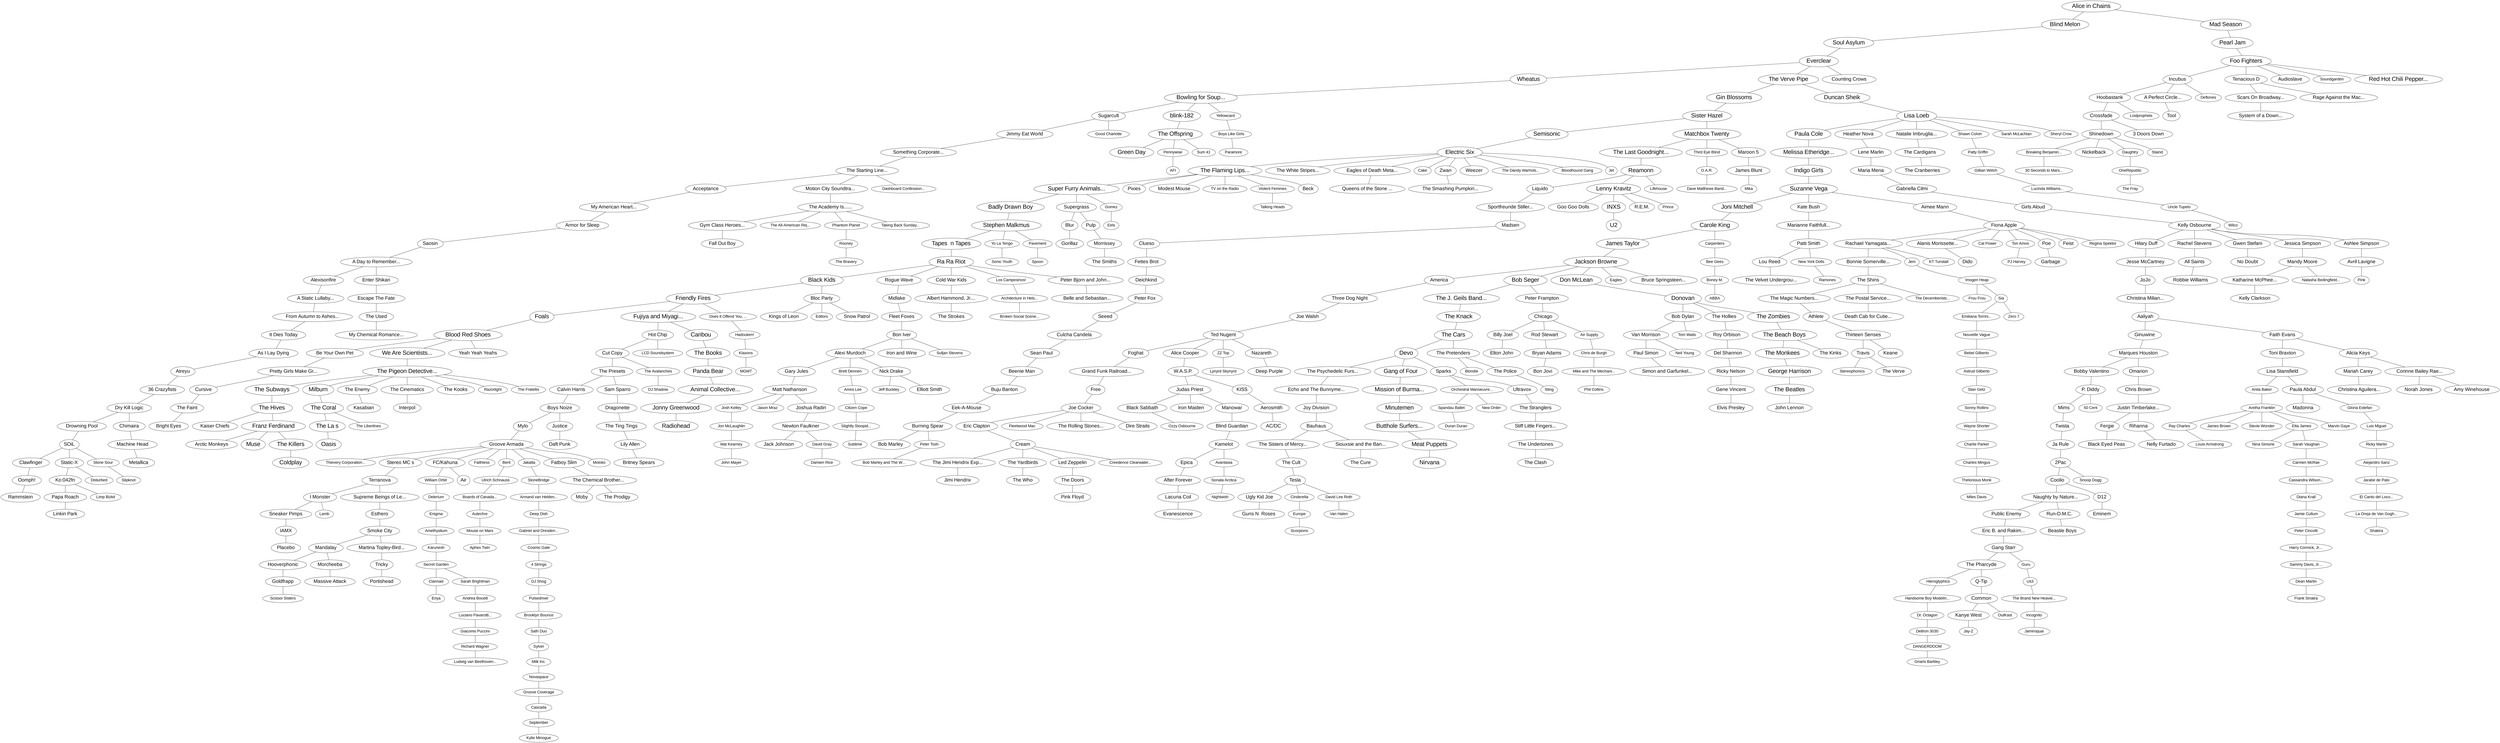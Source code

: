 strict graph "" {
	graph ["edge"="{'weight': ''}",
		"graph"="{}",
		"node"="{'fontname': '', 'fontsize': '', 'height': '', 'label': '', 'level': '', 'weight': '', 'width': ''}"
	];
	74	 [fontname=Arial,
		fontsize=30,
		height=0.6380555555555555,
		label="Alice in Chains",
		level=1,
		pos="25282.94,11682.43",
		weight=629040,
		width=3.19];
	288	 [fontname=Arial,
		fontsize=30,
		height=0.6380555555555555,
		label="Blind Melon",
		level=1,
		pos="25649.77,5235.51",
		weight=351969,
		width=2.5519444444444446];
	74 -- 288	 [weight=90.0];
	1323	 [fontname=Arial,
		fontsize=30,
		height=0.6380555555555555,
		label="Mad Season",
		level=1,
		pos="23245.69,17351.33",
		weight=128831,
		width=2.739027777777778];
	74 -- 1323	 [weight=90.0];
	1909	 [fontname=Arial,
		fontsize=30,
		height=0.6380555555555555,
		label="Soul Asylum",
		level=1,
		pos="20395.04,176.50",
		weight=197627,
		width=2.7059722222222224];
	288 -- 1909	 [weight=90.0];
	1618	 [fontname=Arial,
		fontsize=30,
		height=0.6380555555555555,
		label="Pearl Jam",
		level=1,
		pos="19639.92,22317.34",
		weight=1059832,
		width=2.2330555555555556];
	1323 -- 1618	 [weight=90.0];
	755	 [fontname=Arial,
		fontsize=30,
		height=0.6380555555555555,
		label=Everclear,
		level=1,
		pos="12799.42,-7409.53",
		weight=390700,
		width=2.09];
	1909 -- 755	 [weight=90.0];
	2441	 [fontname=Arial,
		fontsize=30,
		height=0.6380555555555555,
		label=Wheatus,
		level=1,
		pos="9225.61,-10560.76",
		weight=222176,
		width=1.9690277777777778];
	755 -- 2441	 [weight=90.0];
	2282	 [fontname=Arial,
		fontsize=30,
		height=0.6380555555555555,
		label="The Verve Pipe",
		level=1,
		pos="9848.80,-15114.39",
		weight=171136,
		width=3.310972222222222];
	755 -- 2282	 [weight=90.0];
	499	 [fontname=Arial,
		fontsize=25,
		height=0.55,
		label="Counting Crows",
		level=2,
		pos="15072.15,-6550.37",
		weight=898958,
		width=2.8709722222222225];
	755 -- 499	 [weight=90.0];
	333	 [fontname=Arial,
		fontsize=30,
		height=0.6380555555555555,
		label="Bowling for Soup...",
		level=1,
		pos="3976.50,-11712.74",
		weight=332257,
		width=4.004027777777778];
	2441 -- 333	 [weight=90.0];
	869	 [fontname=Arial,
		fontsize=30,
		height=0.6380555555555555,
		label="Gin Blossoms",
		level=1,
		pos="15536.46,-11014.02",
		weight=214073,
		width=2.991944444444444];
	2282 -- 869	 [weight=90.0];
	668	 [fontname=Arial,
		fontsize=30,
		height=0.6380555555555555,
		label="Duncan Sheik",
		level=1,
		pos="3755.54,-25742.85",
		weight=101168,
		width=3.0140277777777778];
	2282 -- 668	 [weight=90.0];
	1978	 [fontname=Arial,
		fontsize=25,
		height=0.55,
		label=Sugarcult,
		level=2,
		pos="2792.81,-5470.02",
		weight=411221,
		width=1.7709722222222224];
	333 -- 1978	 [weight=90.0];
	290	 [fontname=Arial,
		fontsize=30,
		height=0.6380555555555555,
		label="blink-182",
		level=1,
		pos="-917.27,-14703.84",
		weight=1110300,
		width=2.0130555555555554];
	333 -- 290	 [weight=90.0];
	2478	 [fontname=Arial,
		fontsize=20,
		height=0.47305555555555556,
		label=Yellowcard,
		level=3,
		pos="3108.97,-15859.00",
		weight=638817,
		width=1.65];
	333 -- 2478	 [weight=90.0];
	1074	 [fontname=Arial,
		fontsize=25,
		height=0.55,
		label="Jimmy Eat World",
		level=2,
		pos="-854.70,-2296.16",
		weight=936209,
		width=3.035972222222222];
	1978 -- 1074	 [weight=90.0];
	892	 [fontname=Arial,
		fontsize=20,
		height=0.47305555555555556,
		label="Good Charlotte",
		level=3,
		pos="3316.36,-2358.18",
		weight=710957,
		width=2.2330555555555556];
	1978 -- 892	 [weight=90.0];
	2201	 [fontname=Arial,
		fontsize=30,
		height=0.6380555555555555,
		label="The Offspring",
		level=1,
		pos="-6341.31,-14081.86",
		weight=1081707,
		width=2.9369444444444444];
	290 -- 2201	 [weight=90.0];
	339	 [fontname=Arial,
		fontsize=20,
		height=0.47305555555555556,
		label="Boys Like Girls",
		level=3,
		pos="2949.52,-18861.12",
		weight=282131,
		width=2.2];
	2478 -- 339	 [weight=90.0];
	1901	 [fontname=Arial,
		fontsize=25,
		height=0.55,
		label="Something Corporate...",
		level=2,
		pos="-4217.51,820.71",
		weight=401691,
		width=4.114027777777777];
	1074 -- 1901	 [weight=90.0];
	2254	 [fontname=Arial,
		fontsize=25,
		height=0.55,
		label="The Starting Line...",
		level=2,
		pos="391.46,3962.25",
		weight=302519,
		width=3.3880555555555554];
	1901 -- 2254	 [weight=90.0];
	32	 [fontname=Arial,
		fontsize=25,
		height=0.55,
		label=Acceptance,
		level=2,
		pos="-4995.97,4169.76",
		weight=184243,
		width=2.155972222222222];
	2254 -- 32	 [weight=90.0];
	1460	 [fontname=Arial,
		fontsize=25,
		height=0.55,
		label="Motion City Soundtra...",
		level=2,
		pos="9024.35,4159.22",
		weight=388212,
		width=4.048055555555555];
	2254 -- 1460	 [weight=90.0];
	546	 [fontname=Arial,
		fontsize=20,
		height=0.47305555555555556,
		label="Dashboard Confession...",
		level=3,
		pos="-2093.98,5543.77",
		weight=670986,
		width=3.530972222222222];
	2254 -- 546	 [weight=90.0];
	1481	 [fontname=Arial,
		fontsize=25,
		height=0.55,
		label="My American Heart...",
		level=2,
		pos="-10345.68,2662.73",
		weight=110999,
		width=3.7399999999999998];
	32 -- 1481	 [weight=90.0];
	2039	 [fontname=Arial,
		fontsize=25,
		height=0.55,
		label="The Academy Is......",
		level=2,
		pos="15567.17,6492.62",
		weight=327750,
		width=3.564027777777778];
	1460 -- 2039	 [weight=90.0];
	156	 [fontname=Arial,
		fontsize=25,
		height=0.55,
		label="Armor for Sleep",
		level=2,
		pos="-15434.73,2451.82",
		weight=281710,
		width=2.8380555555555556];
	1481 -- 156	 [weight=90.0];
	1789	 [fontname=Arial,
		fontsize=25,
		height=0.55,
		label=Saosin,
		level=2,
		pos="-14282.12,6039.68",
		weight=286090,
		width=1.3309722222222222];
	156 -- 1789	 [weight=90.0];
	37	 [fontname=Arial,
		fontsize=25,
		height=0.55,
		label="A Day to Remember...",
		level=2,
		pos="-13591.87,9292.73",
		weight=109699,
		width=3.9380555555555556];
	1789 -- 37	 [weight=90.0];
	70	 [fontname=Arial,
		fontsize=25,
		height=0.55,
		label=Alexisonfire,
		level=2,
		pos="-10124.68,7926.65",
		weight=289077,
		width=2.134027777777778];
	37 -- 70	 [weight=90.0];
	732	 [fontname=Arial,
		fontsize=25,
		height=0.55,
		label="Enter Shikari",
		level=2,
		pos="-16004.19,10690.93",
		weight=181388,
		width=2.354027777777778];
	37 -- 732	 [weight=90.0];
	170	 [fontname=Arial,
		fontsize=25,
		height=0.55,
		label="A Static Lullaby...",
		level=2,
		pos="-6412.72,10190.93",
		weight=146199,
		width=3.1130555555555555];
	70 -- 170	 [weight=90.0];
	743	 [fontname=Arial,
		fontsize=25,
		height=0.55,
		label="Escape The Fate",
		level=2,
		pos="-18306.14,10007.92",
		weight=134628,
		width=3.069027777777778];
	732 -- 743	 [weight=90.0];
	828	 [fontname=Arial,
		fontsize=25,
		height=0.55,
		label="From Autumn to Ashes...",
		level=2,
		pos="353.57,11593.90",
		weight=238174,
		width=4.389027777777778];
	170 -- 828	 [weight=90.0];
	1015	 [fontname=Arial,
		fontsize=25,
		height=0.55,
		label="It Dies Today",
		level=2,
		pos="5243.17,15157.39",
		weight=116737,
		width=2.4090277777777778];
	828 -- 1015	 [weight=90.0];
	1865	 [fontname=Arial,
		fontsize=30,
		height=0.6380555555555555,
		label="Sister Hazel",
		level=1,
		pos="20018.53,-7103.20",
		weight=129519,
		width=2.6290277777777775];
	869 -- 1865	 [weight=90.0];
	1272	 [fontname=Arial,
		fontsize=30,
		height=0.6380555555555555,
		label="Lisa Loeb",
		level=1,
		pos="-7409.57,-23921.58",
		weight=274835,
		width=2.155972222222222];
	668 -- 1272	 [weight=90.0];
	1822	 [fontname=Arial,
		fontsize=30,
		height=0.6380555555555555,
		label=Semisonic,
		level=1,
		pos="29338.19,-1595.35",
		weight=313910,
		width=2.276944444444444];
	1865 -- 1822	 [weight=90.0];
	1363	 [fontname=Arial,
		fontsize=30,
		height=0.6380555555555555,
		label="Matchbox Twenty",
		level=1,
		pos="15814.31,-15985.61",
		weight=570024,
		width=3.7619444444444445];
	1865 -- 1363	 [weight=90.0];
	698	 [fontname=Arial,
		fontsize=30,
		height=0.6380555555555555,
		label="Electric Six",
		level=1,
		pos="38567.32,-4727.15",
		weight=228070,
		width=2.430972222222222];
	1822 -- 698	 [weight=90.0];
	2177	 [fontname=Arial,
		fontsize=30,
		height=0.6380555555555555,
		label="The Last Goodnight...",
		level=1,
		pos="13975.01,-23461.49",
		weight=101507,
		width=4.565];
	1363 -- 2177	 [weight=90.0];
	2303	 [fontname=Arial,
		fontsize=20,
		height=0.47305555555555556,
		label="Third Eye Blind",
		level=3,
		pos="19618.55,-15010.29",
		weight=437023,
		width=2.2330555555555556];
	1363 -- 2303	 [weight=90.0];
	1349	 [fontname=Arial,
		fontsize=25,
		height=0.55,
		label="Maroon 5",
		level=2,
		pos="13618.02,-19295.00",
		weight=1083002,
		width=1.7709722222222224];
	1363 -- 1349	 [weight=90.0];
	2134	 [fontname=Arial,
		fontsize=30,
		height=0.6380555555555555,
		label="The Flaming Lips...",
		level=1,
		pos="52294.37,-23323.92",
		weight=830685,
		width=4.059027777777778];
	698 -- 2134	 [weight=90.0];
	2291	 [fontname=Arial,
		fontsize=25,
		height=0.55,
		label="The White Stripes...",
		level=2,
		pos="33057.29,-4255.80",
		weight=1242635,
		width=3.509027777777778];
	698 -- 2291	 [weight=90.0];
	674	 [fontname=Arial,
		fontsize=25,
		height=0.55,
		label="Eagles of Death Meta...",
		level=2,
		pos="33498.78,-8152.65",
		weight=258955,
		width=4.158055555555555];
	698 -- 674	 [weight=90.0];
	387	 [fontname=Arial,
		fontsize=20,
		height=0.47305555555555556,
		label=Cake,
		level=3,
		pos="36816.65,-9372.48",
		weight=742723,
		width=0.8690277777777777];
	698 -- 387	 [weight=90.0];
	2492	 [fontname=Arial,
		fontsize=25,
		height=0.55,
		label=Zwan,
		level=2,
		pos="41065.90,-10388.06",
		weight=123351,
		width=1.1];
	698 -- 2492	 [weight=90.0];
	2435	 [fontname=Arial,
		fontsize=25,
		height=0.55,
		label=Weezer,
		level=2,
		pos="38065.34,-809.89",
		weight=1317716,
		width=1.485];
	698 -- 2435	 [weight=90.0];
	2107	 [fontname=Arial,
		fontsize=20,
		height=0.47305555555555556,
		label="The Dandy Warhols...",
		level=3,
		pos="34661.47,-5785.52",
		weight=594006,
		width=3.1130555555555555];
	698 -- 2107	 [weight=90.0];
	297	 [fontname=Arial,
		fontsize=20,
		height=0.47305555555555556,
		label="Bloodhound Gang",
		level=3,
		pos="36108.17,-782.92",
		weight=707193,
		width=2.6290277777777775];
	698 -- 297	 [weight=90.0];
	1066	 [fontname=Arial,
		fontsize=20,
		height=0.47305555555555556,
		label=Jet,
		level=3,
		pos="40670.74,-2137.88",
		weight=747836,
		width=0.5609722222222222];
	698 -- 1066	 [weight=90.0];
	1985	 [fontname=Arial,
		fontsize=30,
		height=0.6380555555555555,
		label="Super Furry Animals...",
		level=1,
		pos="70333.25,-53528.40",
		weight=225093,
		width=4.719027777777778];
	2134 -- 1985	 [weight=90.0];
	1646	 [fontname=Arial,
		fontsize=25,
		height=0.55,
		label=Pixies,
		level=2,
		pos="52441.35,-20220.24",
		weight=962774,
		width=1.1769444444444443];
	2134 -- 1646	 [weight=90.0];
	1443	 [fontname=Arial,
		fontsize=25,
		height=0.55,
		label="Modest Mouse",
		level=2,
		pos="47938.26,-25893.78",
		weight=1082498,
		width=2.6619444444444444];
	2134 -- 1443	 [weight=90.0];
	2369	 [fontname=Arial,
		fontsize=20,
		height=0.47305555555555556,
		label="TV on the Radio",
		level=3,
		pos="50057.68,-15871.52",
		weight=590113,
		width=2.365];
	2134 -- 2369	 [weight=90.0];
	2416	 [fontname=Arial,
		fontsize=20,
		height=0.47305555555555556,
		label="Violent Femmes",
		level=3,
		pos="55826.82,-20039.64",
		weight=391223,
		width=2.365];
	2134 -- 2416	 [weight=90.0];
	227	 [fontname=Arial,
		fontsize=25,
		height=0.55,
		label=Beck,
		level=2,
		pos="48355.93,-21412.88",
		weight=1362673,
		width=1.0119444444444445];
	2134 -- 227	 [weight=90.0];
	1681	 [fontname=Arial,
		fontsize=25,
		height=0.55,
		label="Queens of the Stone ...",
		level=2,
		pos="31375.26,-11226.70",
		weight=999056,
		width=4.091944444444445];
	674 -- 1681	 [weight=90.0];
	2246	 [fontname=Arial,
		fontsize=25,
		height=0.55,
		label="The Smashing Pumpkin...",
		level=2,
		pos="41800.27,-12817.54",
		weight=1310591,
		width=4.531944444444445];
	2492 -- 2246	 [weight=90.0];
	203	 [fontname=Arial,
		fontsize=30,
		height=0.6380555555555555,
		label="Badly Drawn Boy",
		level=1,
		pos="94414.31,-88218.52",
		weight=447834,
		width=3.685];
	1985 -- 203	 [weight=90.0];
	1986	 [fontname=Arial,
		fontsize=25,
		height=0.55,
		label=Supergrass,
		level=2,
		pos="63098.67,-53148.42",
		weight=485340,
		width=2.1119444444444446];
	1985 -- 1986	 [weight=90.0];
	890	 [fontname=Arial,
		fontsize=20,
		height=0.47305555555555556,
		label=Gomez,
		level=3,
		pos="67463.70,-52214.19",
		weight=267407,
		width=1.1440277777777779];
	1985 -- 890	 [weight=90.0];
	2005	 [fontname=Arial,
		fontsize=20,
		height=0.47305555555555556,
		label="Talking Heads",
		level=3,
		pos="57532.40,-18064.96",
		weight=626936,
		width=2.1119444444444446];
	2416 -- 2005	 [weight=90.0];
	1945	 [fontname=Arial,
		fontsize=30,
		height=0.6380555555555555,
		label="Stephen Malkmus",
		level=1,
		pos="120773.73,-91488.31",
		weight=175760,
		width=3.839027777777778];
	203 -- 1945	 [weight=90.0];
	307	 [fontname=Arial,
		fontsize=25,
		height=0.55,
		label=Blur,
		level=2,
		pos="58420.93,-54475.94",
		weight=1219073,
		width=0.8359722222222222];
	1986 -- 307	 [weight=90.0];
	1674	 [fontname=Arial,
		fontsize=25,
		height=0.55,
		label=Pulp,
		level=2,
		pos="60452.22,-49189.79",
		weight=506107,
		width=0.9349999999999999];
	1986 -- 1674	 [weight=90.0];
	689	 [fontname=Arial,
		fontsize=20,
		height=0.47305555555555556,
		label=Eels,
		level=3,
		pos="66591.45,-50628.98",
		weight=717871,
		width=0.7480555555555556];
	890 -- 689	 [weight=90.0];
	2010	 [fontname=Arial,
		fontsize=30,
		height=0.6380555555555555,
		label="Tapes  n Tapes",
		level=1,
		pos="101521.10,-53649.40",
		weight=149285,
		width=3.344027777777778];
	1945 -- 2010	 [weight=90.0];
	2481	 [fontname=Arial,
		fontsize=20,
		height=0.47305555555555556,
		label="Yo La Tengo",
		level=3,
		pos="115416.22,-88759.05",
		weight=501036,
		width=1.9140277777777779];
	1945 -- 2481	 [weight=90.0];
	1614	 [fontname=Arial,
		fontsize=20,
		height=0.47305555555555556,
		label=Pavement,
		level=3,
		pos="127004.86,-92452.07",
		weight=464010,
		width=1.54];
	1945 -- 1614	 [weight=90.0];
	1696	 [fontname=Arial,
		fontsize=30,
		height=0.6380555555555555,
		label="Ra Ra Riot",
		level=1,
		pos="73813.73,-18801.82",
		weight=114080,
		width=2.3980555555555556];
	2010 -- 1696	 [weight=90.0];
	1905	 [fontname=Arial,
		fontsize=20,
		height=0.47305555555555556,
		label="Sonic Youth",
		level=3,
		pos="113468.32,-87365.24",
		weight=746676,
		width=1.8040277777777776];
	2481 -- 1905	 [weight=90.0];
	1927	 [fontname=Arial,
		fontsize=20,
		height=0.47305555555555556,
		label=Spoon,
		level=3,
		pos="126455.71,-94731.68",
		weight=650752,
		width=1.0340277777777778];
	1614 -- 1927	 [weight=90.0];
	277	 [fontname=Arial,
		fontsize=30,
		height=0.6380555555555555,
		label="Black Kids",
		level=1,
		pos="71009.88,76.88",
		weight=255363,
		width=2.31];
	1696 -- 277	 [weight=90.0];
	1754	 [fontname=Arial,
		fontsize=25,
		height=0.55,
		label="Rogue Wave",
		level=2,
		pos="62716.09,-14214.99",
		weight=311713,
		width=2.365];
	1696 -- 1754	 [weight=90.0];
	485	 [fontname=Arial,
		fontsize=25,
		height=0.55,
		label="Cold War Kids",
		level=2,
		pos="78751.85,-17512.13",
		weight=424655,
		width=2.595972222222222];
	1696 -- 485	 [weight=90.0];
	1288	 [fontname=Arial,
		fontsize=20,
		height=0.47305555555555556,
		label="Los Campesinos!",
		level=3,
		pos="70059.85,-13280.41",
		weight=211495,
		width=2.5190277777777776];
	1696 -- 1288	 [weight=90.0];
	1627	 [fontname=Arial,
		fontsize=25,
		height=0.55,
		label="Peter Bjorn and John...",
		level=2,
		pos="75544.80,-12444.81",
		weight=356697,
		width=4.059027777777778];
	1696 -- 1627	 [weight=90.0];
	826	 [fontname=Arial,
		fontsize=30,
		height=0.6380555555555555,
		label="Friendly Fires",
		level=1,
		pos="91920.92,2942.47",
		weight=156331,
		width=2.9369444444444444];
	277 -- 826	 [weight=90.0];
	293	 [fontname=Arial,
		fontsize=25,
		height=0.55,
		label="Bloc Party",
		level=2,
		pos="73934.86,-1411.06",
		weight=1280409,
		width=1.8919444444444444];
	277 -- 293	 [weight=90.0];
	1413	 [fontname=Arial,
		fontsize=25,
		height=0.55,
		label=Midlake,
		level=2,
		pos="53041.49,-8562.90",
		weight=174137,
		width=1.485];
	1754 -- 1413	 [weight=90.0];
	61	 [fontname=Arial,
		fontsize=25,
		height=0.55,
		label="Albert Hammond, Jr....",
		level=2,
		pos="81011.02,-18360.59",
		weight=105702,
		width=3.9819444444444443];
	485 -- 61	 [weight=90.0];
	150	 [fontname=Arial,
		fontsize=20,
		height=0.47305555555555556,
		label="Architecture in Hels...",
		level=3,
		pos="64686.57,-9464.75",
		weight=512380,
		width=3.069027777777778];
	1288 -- 150	 [weight=90.0];
	234	 [fontname=Arial,
		fontsize=25,
		height=0.55,
		label="Belle and Sebastian...",
		level=2,
		pos="79690.50,-13669.81",
		weight=830911,
		width=3.8830555555555555];
	1627 -- 234	 [weight=90.0];
	805	 [fontname=Arial,
		fontsize=30,
		height=0.6380555555555555,
		label=Foals,
		level=1,
		pos="76650.20,5501.87",
		weight=265087,
		width=1.2869444444444444];
	826 -- 805	 [weight=90.0];
	834	 [fontname=Arial,
		fontsize=30,
		height=0.6380555555555555,
		label="Fujiya and Miyagi...",
		level=1,
		pos="131890.81,-21572.77",
		weight=122853,
		width=4.114027777777777];
	826 -- 834	 [weight=90.0];
	639	 [fontname=Arial,
		fontsize=20,
		height=0.47305555555555556,
		label="Does It Offend You, ...",
		level=3,
		pos="88789.92,388.30",
		weight=218197,
		width=3.179027777777778];
	826 -- 639	 [weight=90.0];
	1194	 [fontname=Arial,
		fontsize=25,
		height=0.55,
		label="Kings of Leon",
		level=2,
		pos="75852.49,-2032.44",
		weight=948535,
		width=2.4859722222222222];
	293 -- 1194	 [weight=90.0];
	686	 [fontname=Arial,
		fontsize=20,
		height=0.47305555555555556,
		label=Editors,
		level=3,
		pos="72752.34,-2812.94",
		weight=686981,
		width=1.1109722222222222];
	293 -- 686	 [weight=90.0];
	1891	 [fontname=Arial,
		fontsize=25,
		height=0.55,
		label="Snow Patrol",
		level=2,
		pos="74224.55,-4989.91",
		weight=1324962,
		width=2.2109722222222223];
	293 -- 1891	 [weight=90.0];
	298	 [fontname=Arial,
		fontsize=30,
		height=0.6380555555555555,
		label="Blood Red Shoes",
		level=1,
		pos="61754.91,8866.32",
		weight=165616,
		width=3.729027777777778];
	805 -- 298	 [weight=90.0];
	968	 [fontname=Arial,
		fontsize=25,
		height=0.55,
		label="Hot Chip",
		level=2,
		pos="161322.66,-39487.72",
		weight=581254,
		width=1.65];
	834 -- 968	 [weight=90.0];
	403	 [fontname=Arial,
		fontsize=30,
		height=0.6380555555555555,
		label=Caribou,
		level=1,
		pos="112542.07,-14671.42",
		weight=214318,
		width=1.7709722222222224];
	834 -- 403	 [weight=90.0];
	925	 [fontname=Arial,
		fontsize=20,
		height=0.47305555555555556,
		label="Hadouken!",
		level=3,
		pos="88289.54,-2302.94",
		weight=106745,
		width=1.6390277777777778];
	639 -- 925	 [weight=90.0];
	254	 [fontname=Arial,
		fontsize=25,
		height=0.55,
		label="Be Your Own Pet",
		level=2,
		pos="56777.34,9158.50",
		weight=177691,
		width=3.1130555555555555];
	298 -- 254	 [weight=90.0];
	2432	 [fontname=Arial,
		fontsize=30,
		height=0.6380555555555555,
		label="We Are Scientists...",
		level=1,
		pos="53017.04,14328.55",
		weight=638660,
		width=4.158055555555555];
	298 -- 2432	 [weight=90.0];
	2474	 [fontname=Arial,
		fontsize=25,
		height=0.55,
		label="Yeah Yeah Yeahs",
		level=2,
		pos="64813.50,10001.81",
		weight=991497,
		width=3.2340277777777775];
	298 -- 2474	 [weight=90.0];
	1660	 [fontname=Arial,
		fontsize=25,
		height=0.55,
		label="Pretty Girls Make Gr...",
		level=2,
		pos="52441.78,9152.08",
		weight=167678,
		width=3.9380555555555556];
	254 -- 1660	 [weight=90.0];
	2208	 [fontname=Arial,
		fontsize=30,
		height=0.6380555555555555,
		label="The Pigeon Detective...",
		level=1,
		pos="55229.31,21402.50",
		weight=286797,
		width=4.916944444444444];
	2432 -- 2208	 [weight=90.0];
	517	 [fontname=Arial,
		fontsize=25,
		height=0.55,
		label=Cursive,
		level=2,
		pos="49275.83,10697.96",
		weight=306166,
		width=1.4519444444444445];
	1660 -- 517	 [weight=90.0];
	2129	 [fontname=Arial,
		fontsize=25,
		height=0.55,
		label="The Faint",
		level=2,
		pos="48702.79,14224.44",
		weight=374938,
		width=1.7709722222222224];
	517 -- 2129	 [weight=90.0];
	1605	 [fontname=Arial,
		fontsize=30,
		height=0.6380555555555555,
		label="Paula Cole",
		level=1,
		pos="-15073.31,-17807.03",
		weight=176111,
		width=2.3980555555555556];
	1272 -- 1605	 [weight=90.0];
	944	 [fontname=Arial,
		fontsize=25,
		height=0.55,
		label="Heather Nova",
		level=2,
		pos="-10220.71,-29310.97",
		weight=228168,
		width=2.5190277777777776];
	1272 -- 944	 [weight=90.0];
	1496	 [fontname=Arial,
		fontsize=25,
		height=0.55,
		label="Natalie Imbruglia...",
		level=2,
		pos="-9762.17,-20615.88",
		weight=556836,
		width=3.344027777777778];
	1272 -- 1496	 [weight=90.0];
	1835	 [fontname=Arial,
		fontsize=20,
		height=0.47305555555555556,
		label="Shawn Colvin",
		level=3,
		pos="-12115.53,-23118.93",
		weight=171442,
		width=2.035];
	1272 -- 1835	 [weight=90.0];
	1793	 [fontname=Arial,
		fontsize=20,
		height=0.47305555555555556,
		label="Sarah McLachlan",
		level=3,
		pos="-4481.73,-26247.61",
		weight=691754,
		width=2.540972222222222];
	1272 -- 1793	 [weight=90.0];
	1839	 [fontname=Arial,
		fontsize=20,
		height=0.47305555555555556,
		label="Sheryl Crow",
		level=3,
		pos="-4203.59,-23324.22",
		weight=605660,
		width=1.8150000000000002];
	1272 -- 1839	 [weight=90.0];
	1387	 [fontname=Arial,
		fontsize=30,
		height=0.6380555555555555,
		label="Melissa Etheridge...",
		level=1,
		pos="-19859.79,-10860.93",
		weight=181427,
		width=4.190972222222222];
	1605 -- 1387	 [weight=90.0];
	1247	 [fontname=Arial,
		fontsize=25,
		height=0.55,
		label="Lene Marlin",
		level=2,
		pos="-14166.56,-29654.00",
		weight=159518,
		width=2.155972222222222];
	944 -- 1247	 [weight=90.0];
	2085	 [fontname=Arial,
		fontsize=25,
		height=0.55,
		label="The Cardigans",
		level=2,
		pos="-10839.28,-18815.11",
		weight=804033,
		width=2.6619444444444444];
	1496 -- 2085	 [weight=70.0];
	1602	 [fontname=Arial,
		fontsize=20,
		height=0.47305555555555556,
		label="Patty Griffin",
		level=3,
		pos="-14718.02,-23717.55",
		weight=129702,
		width=1.76];
	1835 -- 1602	 [weight=90.0];
	1002	 [fontname=Arial,
		fontsize=30,
		height=0.6380555555555555,
		label="Indigo Girls",
		level=1,
		pos="-20244.02,-2412.37",
		weight=175174,
		width=2.4749999999999996];
	1387 -- 1002	 [weight=90.0];
	1992	 [fontname=Arial,
		fontsize=30,
		height=0.6380555555555555,
		label="Suzanne Vega",
		level=1,
		pos="-24332.82,4136.90",
		weight=365231,
		width=3.1680555555555556];
	1002 -- 1992	 [weight=90.0];
	1111	 [fontname=Arial,
		fontsize=30,
		height=0.6380555555555555,
		label="Joni Mitchell",
		level=1,
		pos="-26600.91,13993.33",
		weight=403885,
		width=2.6840277777777777];
	1992 -- 1111	 [weight=90.0];
	1158	 [fontname=Arial,
		fontsize=25,
		height=0.55,
		label="Kate Bush",
		level=2,
		pos="-23678.73,8808.07",
		weight=491069,
		width=1.9249999999999998];
	1992 -- 1158	 [weight=90.0];
	52	 [fontname=Arial,
		fontsize=25,
		height=0.55,
		label="Aimee Mann",
		level=2,
		pos="-25445.27,-412.42",
		weight=460640,
		width=2.31];
	1992 -- 52	 [weight=90.0];
	408	 [fontname=Arial,
		fontsize=30,
		height=0.6380555555555555,
		label="Carole King",
		level=1,
		pos="-27514.94,24164.37",
		weight=215500,
		width=2.5519444444444446];
	1111 -- 408	 [weight=90.0];
	1342	 [fontname=Arial,
		fontsize=25,
		height=0.55,
		label="Marianne Faithfull...",
		level=2,
		pos="-23501.54,12244.72",
		weight=133106,
		width=3.509027777777778];
	1158 -- 1342	 [weight=90.0];
	792	 [fontname=Arial,
		fontsize=25,
		height=0.55,
		label="Fiona Apple",
		level=2,
		pos="-26341.23,-6072.03",
		weight=652836,
		width=2.2];
	52 -- 792	 [weight=90.0];
	1033	 [fontname=Arial,
		fontsize=30,
		height=0.6380555555555555,
		label="James Taylor",
		level=1,
		pos="-31235.18,30632.73",
		weight=347328,
		width=2.915];
	408 -- 1033	 [weight=90.0];
	409	 [fontname=Arial,
		fontsize=20,
		height=0.47305555555555556,
		label=Carpenters,
		level=3,
		pos="-29822.28,22221.77",
		weight=272974,
		width=1.6609722222222223];
	408 -- 409	 [weight=90.0];
	1019	 [fontname=Arial,
		fontsize=30,
		height=0.6380555555555555,
		label="Jackson Browne",
		level=1,
		pos="-36300.82,36532.25",
		weight=221481,
		width=3.530972222222222];
	1033 -- 1019	 [weight=90.0];
	229	 [fontname=Arial,
		fontsize=20,
		height=0.47305555555555556,
		label="Bee Gees",
		level=3,
		pos="-32310.40,21164.84",
		weight=477389,
		width=1.5180555555555555];
	409 -- 229	 [weight=90.0];
	95	 [fontname=Arial,
		fontsize=25,
		height=0.55,
		label=America,
		level=2,
		pos="-32859.84,35384.93",
		weight=253311,
		width=1.5619444444444444];
	1019 -- 95	 [weight=90.0];
	314	 [fontname=Arial,
		fontsize=30,
		height=0.6380555555555555,
		label="Bob Seger",
		level=1,
		pos="-39418.67,27779.62",
		weight=225034,
		width=2.320972222222222];
	1019 -- 314	 [weight=90.0];
	645	 [fontname=Arial,
		fontsize=30,
		height=0.6380555555555555,
		label="Don McLean",
		level=1,
		pos="-47161.37,43948.98",
		weight=245217,
		width=2.760972222222222];
	1019 -- 645	 [weight=90.0];
	673	 [fontname=Arial,
		fontsize=20,
		height=0.47305555555555556,
		label=Eagles,
		level=3,
		pos="-35180.13,38910.97",
		weight=804865,
		width=1.1];
	1019 -- 673	 [weight=90.0];
	363	 [fontname=Arial,
		fontsize=25,
		height=0.55,
		label="Bruce Springsteen...",
		level=2,
		pos="-35845.25,33022.90",
		weight=834099,
		width=3.6190277777777777];
	1019 -- 363	 [weight=90.0];
	2313	 [fontname=Arial,
		fontsize=25,
		height=0.55,
		label="Three Dog Night",
		level=2,
		pos="-29644.27,36587.14",
		weight=211350,
		width=2.959027777777778];
	95 -- 2313	 [weight=90.0];
	2165	 [fontname=Arial,
		fontsize=30,
		height=0.6380555555555555,
		label="The J. Geils Band...",
		level=1,
		pos="-47030.37,21845.16",
		weight=126615,
		width=4.190972222222222];
	314 -- 2165	 [weight=90.0];
	1629	 [fontname=Arial,
		fontsize=25,
		height=0.55,
		label="Peter Frampton",
		level=2,
		pos="-43403.38,31431.24",
		weight=151433,
		width=2.8159722222222223];
	314 -- 1629	 [weight=90.0];
	650	 [fontname=Arial,
		fontsize=30,
		height=0.6380555555555555,
		label=Donovan,
		level=1,
		pos="-52546.09,53836.09",
		weight=329147,
		width=2.0019444444444443];
	645 -- 650	 [weight=90.0];
	1088	 [fontname=Arial,
		fontsize=25,
		height=0.55,
		label="Joe Walsh",
		level=2,
		pos="-26206.30,38691.62",
		weight=142417,
		width=1.935972222222222];
	2313 -- 1088	 [weight=90.0];
	2020	 [fontname=Arial,
		fontsize=25,
		height=0.55,
		label="Ted Nugent",
		level=2,
		pos="-22515.90,40835.82",
		weight=132594,
		width=2.155972222222222];
	1088 -- 2020	 [weight=90.0];
	807	 [fontname=Arial,
		fontsize=25,
		height=0.55,
		label=Foghat,
		level=2,
		pos="-18698.85,42576.06",
		weight=139956,
		width=1.3419444444444446];
	2020 -- 807	 [weight=90.0];
	72	 [fontname=Arial,
		fontsize=25,
		height=0.55,
		label="Alice Cooper",
		level=2,
		pos="-21097.14,46003.04",
		weight=527380,
		width=2.354027777777778];
	2020 -- 72	 [weight=90.0];
	2493	 [fontname=Arial,
		fontsize=20,
		height=0.47305555555555556,
		label="ZZ Top",
		level=3,
		pos="-25109.07,42190.61",
		weight=523070,
		width=1.1440277777777779];
	2020 -- 2493	 [weight=90.0];
	1502	 [fontname=Arial,
		fontsize=25,
		height=0.55,
		label=Nazareth,
		level=2,
		pos="-23838.01,36353.94",
		weight=225983,
		width=1.7159722222222222];
	2020 -- 1502	 [weight=90.0];
	903	 [fontname=Arial,
		fontsize=25,
		height=0.55,
		label="Grand Funk Railroad...",
		level=2,
		pos="-14329.70,43205.50",
		weight=158019,
		width=4.015];
	807 -- 903	 [weight=90.0];
	2427	 [fontname=Arial,
		fontsize=25,
		height=0.55,
		label="W.A.S.P.",
		level=2,
		pos="-19190.58,50778.66",
		weight=199470,
		width=1.7159722222222222];
	72 -- 2427	 [weight=90.0];
	1312	 [fontname=Arial,
		fontsize=20,
		height=0.47305555555555556,
		label="Lynyrd Skynyrd",
		level=3,
		pos="-23829.05,43639.78",
		weight=710355,
		width=2.2659722222222225];
	2493 -- 1312	 [weight=90.0];
	575	 [fontname=Arial,
		fontsize=25,
		height=0.55,
		label="Deep Purple",
		level=2,
		pos="-22092.65,33728.28",
		weight=848986,
		width=2.276944444444444];
	1502 -- 575	 [weight=90.0];
	823	 [fontname=Arial,
		fontsize=25,
		height=0.55,
		label=Free,
		level=2,
		pos="-10431.42,46362.11",
		weight=206745,
		width=0.9459722222222222];
	903 -- 823	 [weight=90.0];
	1084	 [fontname=Arial,
		fontsize=25,
		height=0.55,
		label="Joe Cocker",
		level=2,
		pos="-5886.10,47991.21",
		weight=419628,
		width=2.09];
	823 -- 1084	 [weight=90.0];
	739	 [fontname=Arial,
		fontsize=25,
		height=0.55,
		label="Eric Clapton",
		level=2,
		pos="-38.38,45312.30",
		weight=989627,
		width=2.2440277777777777];
	1084 -- 739	 [weight=90.0];
	798	 [fontname=Arial,
		fontsize=20,
		height=0.47305555555555556,
		label="Fleetwood Mac",
		level=3,
		pos="-7060.31,45987.51",
		weight=675635,
		width=2.2330555555555556];
	1084 -- 798	 [weight=90.0];
	2237	 [fontname=Arial,
		fontsize=25,
		height=0.55,
		label="The Rolling Stones...",
		level=2,
		pos="-4557.63,45769.48",
		weight=1461018,
		width=3.7180555555555554];
	1084 -- 2237	 [weight=90.0];
	616	 [fontname=Arial,
		fontsize=25,
		height=0.55,
		label="Dire Straits",
		level=2,
		pos="-5712.21,51419.40",
		weight=848984,
		width=2.0459722222222223];
	1084 -- 616	 [weight=90.0];
	506	 [fontname=Arial,
		fontsize=25,
		height=0.55,
		label=Cream,
		level=2,
		pos="4613.44,50508.25",
		weight=651068,
		width=1.3090277777777777];
	739 -- 506	 [weight=90.0];
	2166	 [fontname=Arial,
		fontsize=25,
		height=0.55,
		label="The Jimi Hendrix Exp...",
		level=2,
		pos="7965.74,48675.41",
		weight=495688,
		width=4.114027777777777];
	506 -- 2166	 [weight=90.0];
	2296	 [fontname=Arial,
		fontsize=25,
		height=0.55,
		label="The Yardbirds",
		level=2,
		pos="8872.77,52022.66",
		weight=344095,
		width=2.5630555555555556];
	506 -- 2296	 [weight=90.0];
	1241	 [fontname=Arial,
		fontsize=25,
		height=0.55,
		label="Led Zeppelin",
		level=2,
		pos="5500.55,54868.76",
		weight=1267330,
		width=2.365];
	506 -- 1241	 [weight=90.0];
	508	 [fontname=Arial,
		fontsize=20,
		height=0.47305555555555556,
		label="Creedence Clearwater...",
		level=3,
		pos="1905.23,51552.11",
		weight=809196,
		width=3.465];
	506 -- 508	 [weight=90.0];
	2173	 [fontname=Arial,
		fontsize=30,
		height=0.6380555555555555,
		label="The Knack",
		level=1,
		pos="-55252.21,21154.51",
		weight=129149,
		width=2.354027777777778];
	2165 -- 2173	 [weight=90.0];
	441	 [fontname=Arial,
		fontsize=25,
		height=0.55,
		label=Chicago,
		level=2,
		pos="-47941.96,33287.34",
		weight=341644,
		width=1.5619444444444444];
	1629 -- 441	 [weight=90.0];
	2086	 [fontname=Arial,
		fontsize=30,
		height=0.6380555555555555,
		label="The Cars",
		level=1,
		pos="-59041.52,17387.68",
		weight=338676,
		width=2.0459722222222223];
	2173 -- 2086	 [weight=90.0];
	598	 [fontname=Arial,
		fontsize=30,
		height=0.6380555555555555,
		label=Devo,
		level=1,
		pos="-59462.30,9136.53",
		weight=306665,
		width=1.2319444444444445];
	2086 -- 598	 [weight=90.0];
	2218	 [fontname=Arial,
		fontsize=25,
		height=0.55,
		label="The Pretenders",
		level=2,
		pos="-62584.86,19271.70",
		weight=369737,
		width=2.7940277777777776];
	2086 -- 2218	 [weight=90.0];
	2220	 [fontname=Arial,
		fontsize=25,
		height=0.55,
		label="The Psychedelic Furs...",
		level=2,
		pos="-55679.02,8966.99",
		weight=208640,
		width=4.158055555555555];
	598 -- 2220	 [weight=90.0];
	849	 [fontname=Arial,
		fontsize=30,
		height=0.6380555555555555,
		label="Gang of Four",
		level=1,
		pos="-56089.35,5082.45",
		weight=276117,
		width=2.86];
	598 -- 849	 [weight=90.0];
	1919	 [fontname=Arial,
		fontsize=25,
		height=0.55,
		label=Sparks,
		level=2,
		pos="-63442.18,3969.70",
		weight=116938,
		width=1.3419444444444446];
	598 -- 1919	 [weight=90.0];
	295	 [fontname=Arial,
		fontsize=20,
		height=0.47305555555555556,
		label=Blondie,
		level=3,
		pos="-63455.34,21957.34",
		weight=681337,
		width=1.1769444444444443];
	2218 -- 295	 [weight=90.0];
	2212	 [fontname=Arial,
		fontsize=25,
		height=0.55,
		label="The Police",
		level=2,
		pos="-66275.41,22733.74",
		weight=957227,
		width=1.9690277777777778];
	2218 -- 2212	 [weight=90.0];
	679	 [fontname=Arial,
		fontsize=25,
		height=0.55,
		label="Echo and The Bunnyme...",
		level=2,
		pos="-52922.61,10839.14",
		weight=401082,
		width=4.586944444444445];
	2220 -- 679	 [weight=90.0];
	1434	 [fontname=Arial,
		fontsize=30,
		height=0.6380555555555555,
		label="Mission of Burma...",
		level=1,
		pos="-54685.85,1933.05",
		weight=115832,
		width=4.080972222222222];
	849 -- 1434	 [weight=90.0];
	1572	 [fontname=Arial,
		fontsize=20,
		height=0.47305555555555556,
		label="Orchestral Manoeuvre...",
		level=3,
		pos="-66886.46,8094.90",
		weight=269229,
		width=3.4319444444444445];
	1919 -- 1572	 [weight=90.0];
	2380	 [fontname=Arial,
		fontsize=25,
		height=0.55,
		label=Ultravox,
		level=2,
		pos="-67719.02,-1786.89",
		weight=196742,
		width=1.5619444444444444];
	1919 -- 2380	 [weight=90.0];
	1127	 [fontname=Arial,
		fontsize=25,
		height=0.55,
		label="Joy Division",
		level=2,
		pos="-49937.12,11093.40",
		weight=764356,
		width=2.2];
	679 -- 1127	 [weight=90.0];
	216	 [fontname=Arial,
		fontsize=25,
		height=0.55,
		label=Bauhaus,
		level=2,
		pos="-47771.05,12820.58",
		weight=251617,
		width=1.6609722222222223];
	1127 -- 216	 [weight=90.0];
	2244	 [fontname=Arial,
		fontsize=25,
		height=0.55,
		label="The Sisters of Mercy...",
		level=2,
		pos="-45428.30,10975.91",
		weight=224487,
		width=3.9819444444444443];
	216 -- 2244	 [weight=90.0];
	1862	 [fontname=Arial,
		fontsize=25,
		height=0.55,
		label="Siouxsie and the Ban...",
		level=2,
		pos="-47723.82,15799.09",
		weight=340087,
		width=4.091944444444445];
	216 -- 1862	 [weight=90.0];
	167	 [fontname=Arial,
		fontsize=25,
		height=0.55,
		label="As I Lay Dying",
		level=2,
		pos="3268.08,17046.85",
		weight=276169,
		width=2.6290277777777775];
	1015 -- 167	 [weight=90.0];
	177	 [fontname=Arial,
		fontsize=25,
		height=0.55,
		label=Atreyu,
		level=2,
		pos="1024.03,18149.32",
		weight=366050,
		width=1.265];
	167 -- 177	 [weight=90.0];
	16	 [fontname=Arial,
		fontsize=25,
		height=0.55,
		label="36 Crazyfists",
		level=2,
		pos="-1864.08,16690.87",
		weight=185875,
		width=2.365];
	177 -- 16	 [weight=90.0];
	665	 [fontname=Arial,
		fontsize=25,
		height=0.55,
		label="Dry Kill Logic",
		level=2,
		pos="-5657.71,16486.10",
		weight=115145,
		width=2.3869444444444445];
	16 -- 665	 [weight=90.0];
	664	 [fontname=Arial,
		fontsize=25,
		height=0.55,
		label="Drowning Pool",
		level=2,
		pos="-3929.95,20864.91",
		weight=388472,
		width=2.64];
	665 -- 664	 [weight=90.0];
	447	 [fontname=Arial,
		fontsize=25,
		height=0.55,
		label=Chimaira,
		level=2,
		pos="-10205.64,16426.63",
		weight=217271,
		width=1.6940277777777777];
	665 -- 447	 [weight=90.0];
	1895	 [fontname=Arial,
		fontsize=25,
		height=0.55,
		label=SOiL,
		level=2,
		pos="-2467.73,23229.14",
		weight=229038,
		width=1.0119444444444445];
	664 -- 1895	 [weight=90.0];
	1315	 [fontname=Arial,
		fontsize=25,
		height=0.55,
		label="Machine Head",
		level=2,
		pos="-13347.18,18199.91",
		weight=314244,
		width=2.6290277777777775];
	447 -- 1315	 [weight=90.0];
	469	 [fontname=Arial,
		fontsize=25,
		height=0.55,
		label=Clawfinger,
		level=2,
		pos="3207.84,23980.80",
		weight=141198,
		width=1.9690277777777778];
	1895 -- 469	 [weight=90.0];
	1941	 [fontname=Arial,
		fontsize=25,
		height=0.55,
		label="Static-X",
		level=2,
		pos="-6809.36,24558.97",
		weight=424407,
		width=1.495972222222222];
	1895 -- 1941	 [weight=90.0];
	1963	 [fontname=Arial,
		fontsize=20,
		height=0.47305555555555556,
		label="Stone Sour",
		level=3,
		pos="-2334.71,25418.20",
		weight=444671,
		width=1.6940277777777777];
	1895 -- 1963	 [weight=70.0];
	1568	 [fontname=Arial,
		fontsize=25,
		height=0.55,
		label="Oomph!",
		level=2,
		pos="7471.90,25125.43",
		weight=164461,
		width=1.5180555555555555];
	469 -- 1568	 [weight=90.0];
	1201	 [fontname=Arial,
		fontsize=25,
		height=0.55,
		label="Ko\:042fn",
		level=2,
		pos="-11221.35,24390.19",
		weight=918247,
		width=1.8040277777777776];
	1941 -- 1201	 [weight=90.0];
	621	 [fontname=Arial,
		fontsize=20,
		height=0.47305555555555556,
		label=Disturbed,
		level=3,
		pos="-6800.75,26302.14",
		weight=737699,
		width=1.4630555555555556];
	1941 -- 621	 [weight=90.0];
	1878	 [fontname=Arial,
		fontsize=20,
		height=0.47305555555555556,
		label=Slipknot,
		level=3,
		pos="-993.22,25928.90",
		weight=739871,
		width=1.254027777777778];
	1963 -- 1878	 [weight=90.0];
	1691	 [fontname=Arial,
		fontsize=25,
		height=0.55,
		label=Rammstein,
		level=2,
		pos="9808.18,24383.85",
		weight=877473,
		width=2.09];
	1568 -- 1691	 [weight=90.0];
	1341	 [fontname=Arial,
		fontsize=25,
		height=0.55,
		label="Maria Mena",
		level=2,
		pos="-18231.82,-30634.75",
		weight=266367,
		width=2.166944444444445];
	1247 -- 1341	 [weight=90.0];
	844	 [fontname=Arial,
		fontsize=25,
		height=0.55,
		label="Gabriella Cilmi",
		level=2,
		pos="-22829.48,-33602.89",
		weight=229391,
		width=2.64];
	1341 -- 844	 [weight=90.0];
	872	 [fontname=Arial,
		fontsize=25,
		height=0.55,
		label="Girls Aloud",
		level=2,
		pos="-28728.40,-35014.81",
		weight=329039,
		width=2.035];
	844 -- 872	 [weight=90.0];
	1174	 [fontname=Arial,
		fontsize=25,
		height=0.55,
		label="Kelly Osbourne",
		level=2,
		pos="-34596.55,-39485.30",
		weight=114804,
		width=2.760972222222222];
	872 -- 1174	 [weight=90.0];
	958	 [fontname=Arial,
		fontsize=25,
		height=0.55,
		label="Hilary Duff",
		level=2,
		pos="-37951.01,-43944.81",
		weight=408619,
		width=1.935972222222222];
	1174 -- 958	 [weight=90.0];
	1685	 [fontname=Arial,
		fontsize=25,
		height=0.55,
		label="Rachel Stevens",
		level=2,
		pos="-40109.57,-36681.38",
		weight=131031,
		width=2.8380555555555556];
	1174 -- 1685	 [weight=90.0];
	921	 [fontname=Arial,
		fontsize=25,
		height=0.55,
		label="Gwen Stefani",
		level=2,
		pos="-33617.68,-34274.36",
		weight=827112,
		width=2.464027777777778];
	1174 -- 921	 [weight=90.0];
	1065	 [fontname=Arial,
		fontsize=25,
		height=0.55,
		label="Jessica Simpson",
		level=2,
		pos="-30895.14,-41960.96",
		weight=298868,
		width=3.0250000000000004];
	1174 -- 1065	 [weight=90.0];
	164	 [fontname=Arial,
		fontsize=25,
		height=0.55,
		label="Ashlee Simpson",
		level=2,
		pos="-30338.40,-38431.80",
		weight=469115,
		width=2.915];
	1174 -- 164	 [weight=90.0];
	1064	 [fontname=Arial,
		fontsize=25,
		height=0.55,
		label="Jesse McCartney",
		level=2,
		pos="-39518.84,-49023.82",
		weight=202719,
		width=3.1130555555555555];
	958 -- 1064	 [weight=90.0];
	83	 [fontname=Arial,
		fontsize=25,
		height=0.55,
		label="All Saints",
		level=2,
		pos="-42119.58,-33582.30",
		weight=281514,
		width=1.76];
	1685 -- 83	 [weight=90.0];
	1538	 [fontname=Arial,
		fontsize=25,
		height=0.55,
		label="No Doubt",
		level=2,
		pos="-34017.25,-32165.28",
		weight=910959,
		width=1.7709722222222224];
	921 -- 1538	 [weight=90.0];
	1331	 [fontname=Arial,
		fontsize=25,
		height=0.55,
		label="Mandy Moore",
		level=2,
		pos="-29183.77,-44225.97",
		weight=281127,
		width=2.4859722222222222];
	1065 -- 1331	 [weight=90.0];
	191	 [fontname=Arial,
		fontsize=25,
		height=0.55,
		label="Avril Lavigne",
		level=2,
		pos="-27291.65,-38793.65",
		weight=1025037,
		width=2.354027777777778];
	164 -- 191	 [weight=90.0];
	1108	 [fontname=Arial,
		fontsize=25,
		height=0.55,
		label=JoJo,
		level=2,
		pos="-32980.66,-62346.01",
		weight=316204,
		width=0.9680555555555556];
	1064 -- 1108	 [weight=90.0];
	457	 [fontname=Arial,
		fontsize=25,
		height=0.55,
		label="Christina Milian...",
		level=2,
		pos="-32814.80,-77522.13",
		weight=221628,
		width=3.0909722222222222];
	1108 -- 457	 [weight=90.0];
	520	 [fontname=Arial,
		fontsize=25,
		height=0.55,
		label="Cut Copy",
		level=2,
		pos="226932.57,-75455.95",
		weight=416442,
		width=1.76];
	968 -- 520	 [weight=90.0];
	1237	 [fontname=Arial,
		fontsize=20,
		height=0.47305555555555556,
		label="LCD Soundsystem",
		level=3,
		pos="159294.84,-36818.55",
		weight=622881,
		width=2.7059722222222224];
	968 -- 1237	 [weight=90.0];
	2074	 [fontname=Arial,
		fontsize=30,
		height=0.6380555555555555,
		label="The Books",
		level=1,
		pos="102797.31,-13334.95",
		weight=213141,
		width=2.354027777777778];
	403 -- 2074	 [weight=90.0];
	2216	 [fontname=Arial,
		fontsize=25,
		height=0.55,
		label="The Presets",
		level=2,
		pos="341631.25,-132015.16",
		weight=259093,
		width=2.2109722222222223];
	520 -- 2216	 [weight=90.0];
	2053	 [fontname=Arial,
		fontsize=20,
		height=0.47305555555555556,
		label="The Avalanches",
		level=3,
		pos="220497.30,-69809.25",
		weight=239969,
		width=2.354027777777778];
	520 -- 2053	 [weight=90.0];
	390	 [fontname=Arial,
		fontsize=25,
		height=0.55,
		label="Calvin Harris",
		level=2,
		pos="515027.04,-222128.60",
		weight=264959,
		width=2.354027777777778];
	2216 -- 390	 [weight=90.0];
	1785	 [fontname=Arial,
		fontsize=25,
		height=0.55,
		label="Sam Sparro",
		level=2,
		pos="290491.31,-101749.89",
		weight=156086,
		width=2.2];
	2216 -- 1785	 [weight=90.0];
	634	 [fontname=Arial,
		fontsize=20,
		height=0.47305555555555556,
		label="DJ Shadow",
		level=3,
		pos="218968.55,-66865.02",
		weight=602830,
		width=1.7269444444444444];
	2053 -- 634	 [weight=90.0];
	341	 [fontname=Arial,
		fontsize=25,
		height=0.55,
		label="Boys Noize",
		level=2,
		pos="691701.82,-313205.74",
		weight=207586,
		width=2.09];
	390 -- 341	 [weight=90.0];
	654	 [fontname=Arial,
		fontsize=25,
		height=0.55,
		label=Dragonette,
		level=2,
		pos="242037.28,-73014.68",
		weight=138001,
		width=2.0459722222222223];
	1785 -- 654	 [weight=90.0];
	1486	 [fontname=Arial,
		fontsize=25,
		height=0.55,
		label=Mylo,
		level=2,
		pos="1014057.45,-496350.24",
		weight=420371,
		width=0.9680555555555556];
	341 -- 1486	 [weight=90.0];
	1140	 [fontname=Arial,
		fontsize=25,
		height=0.55,
		label=Justice,
		level=2,
		pos="676684.85,-303547.76",
		weight=505719,
		width=1.3419444444444446];
	341 -- 1140	 [weight=90.0];
	909	 [fontname=Arial,
		fontsize=25,
		height=0.55,
		label="Groove Armada",
		level=2,
		pos="1461590.81,-758887.33",
		weight=691987,
		width=2.86];
	1486 -- 909	 [weight=90.0];
	529	 [fontname=Arial,
		fontsize=25,
		height=0.55,
		label="Daft Punk",
		level=2,
		pos="673982.29,-303086.16",
		weight=1213634,
		width=1.8369444444444443];
	1140 -- 529	 [weight=90.0];
	2301	 [fontname=Arial,
		fontsize=20,
		height=0.47305555555555556,
		label="Thievery Corporation...",
		level=3,
		pos="1452545.36,-750984.24",
		weight=739944,
		width=3.2669444444444444];
	909 -- 2301	 [weight=90.0];
	1948	 [fontname=Arial,
		fontsize=25,
		height=0.55,
		label="Stereo MC s",
		level=2,
		pos="7654243.22,-5253097.65",
		weight=181042,
		width=2.276944444444444];
	909 -- 1948	 [weight=90.0];
	774	 [fontname=Arial,
		fontsize=25,
		height=0.55,
		label="FC/Kahuna",
		level=2,
		pos="1115770.83,-535376.95",
		weight=113815,
		width=2.09];
	909 -- 774	 [weight=90.0];
	767	 [fontname=Arial,
		fontsize=20,
		height=0.47305555555555556,
		label=Faithless,
		level=3,
		pos="1450590.72,-750227.89",
		weight=732138,
		width=1.3859722222222224];
	909 -- 767	 [weight=90.0];
	244	 [fontname=Arial,
		fontsize=20,
		height=0.47305555555555556,
		label=Bent,
		level=3,
		pos="1310205.84,-579778.64",
		weight=315504,
		width=0.7919444444444445];
	909 -- 244	 [weight=90.0];
	1025	 [fontname=Arial,
		fontsize=20,
		height=0.47305555555555556,
		label=Jakatta,
		level=3,
		pos="1258079.56,-643227.07",
		weight=134443,
		width=1.1440277777777779];
	909 -- 1025	 [weight=90.0];
	771	 [fontname=Arial,
		fontsize=25,
		height=0.55,
		label="Fatboy Slim",
		level=2,
		pos="1343525.59,-685000.90",
		weight=864764,
		width=2.166944444444445];
	909 -- 771	 [weight=90.0];
	1446	 [fontname=Arial,
		fontsize=20,
		height=0.47305555555555556,
		label=Moloko,
		level=3,
		pos="1411030.90,-729396.88",
		weight=602757,
		width=1.1440277777777779];
	909 -- 1446	 [weight=90.0];
	2030	 [fontname=Arial,
		fontsize=25,
		height=0.55,
		label=Terranova,
		level=2,
		pos="13855343.20,-9757269.37",
		weight=148792,
		width=1.8919444444444444];
	1948 -- 2030	 [weight=90.0];
	2450	 [fontname=Arial,
		fontsize=20,
		height=0.47305555555555556,
		label="William Orbit",
		level=3,
		pos="965817.17,-438854.11",
		weight=174442,
		width=1.8919444444444444];
	774 -- 2450	 [weight=90.0];
	53	 [fontname=Arial,
		fontsize=25,
		height=0.55,
		label=Air,
		level=2,
		pos="1107988.20,-529268.76",
		weight=1134369,
		width=0.6269444444444444];
	774 -- 53	 [weight=90.0];
	2379	 [fontname=Arial,
		fontsize=20,
		height=0.47305555555555556,
		label="Ulrich Schnauss",
		level=3,
		pos="1272194.38,-519931.66",
		weight=175283,
		width=2.365];
	244 -- 2379	 [weight=90.0];
	1962	 [fontname=Arial,
		fontsize=20,
		height=0.47305555555555556,
		label=StoneBridge,
		level=3,
		pos="1083581.55,-566105.22",
		weight=104056,
		width=1.8480555555555556];
	1025 -- 1962	 [weight=90.0];
	2088	 [fontname=Arial,
		fontsize=25,
		height=0.55,
		label="The Chemical Brother...",
		level=2,
		pos="1236401.38,-618856.39",
		weight=1033623,
		width=4.190972222222222];
	771 -- 2088	 [weight=90.0];
	1601	 [fontname=Arial,
		fontsize=25,
		height=0.55,
		label="Patti Smith",
		level=2,
		pos="-22995.15,16363.57",
		weight=301715,
		width=2.0019444444444443];
	1342 -- 1601	 [weight=90.0];
	1297	 [fontname=Arial,
		fontsize=25,
		height=0.55,
		label="Lou Reed",
		level=2,
		pos="-20334.92,18591.93",
		weight=592004,
		width=1.8150000000000002];
	1601 -- 1297	 [weight=90.0];
	1518	 [fontname=Arial,
		fontsize=20,
		height=0.47305555555555556,
		label="New York Dolls",
		level=3,
		pos="-23874.47,18579.42",
		weight=150541,
		width=2.2440277777777777];
	1601 -- 1518	 [weight=90.0];
	2279	 [fontname=Arial,
		fontsize=25,
		height=0.55,
		label="The Velvet Undergrou...",
		level=2,
		pos="-19756.51,20854.67",
		weight=848202,
		width=4.213055555555555];
	1297 -- 2279	 [weight=90.0];
	1692	 [fontname=Arial,
		fontsize=20,
		height=0.47305555555555556,
		label=Ramones,
		level=3,
		pos="-23773.27,20552.29",
		weight=757401,
		width=1.4630555555555556];
	1518 -- 1692	 [weight=70.0];
	26	 [fontname=Arial,
		fontsize=25,
		height=0.55,
		label=Aaliyah,
		level=2,
		pos="-42515.65,-89706.32",
		weight=377241,
		width=1.4080555555555554];
	457 -- 26	 [weight=90.0];
	870	 [fontname=Arial,
		fontsize=25,
		height=0.55,
		label=Ginuwine,
		level=2,
		pos="-62387.98,-121104.27",
		weight=139416,
		width=1.76];
	26 -- 870	 [weight=90.0];
	765	 [fontname=Arial,
		fontsize=25,
		height=0.55,
		label="Faith Evans",
		level=2,
		pos="-38203.91,-67950.39",
		weight=136879,
		width=2.189027777777778];
	26 -- 765	 [weight=90.0];
	1350	 [fontname=Arial,
		fontsize=25,
		height=0.55,
		label="Marques Houston",
		level=2,
		pos="-83914.85,-151216.22",
		weight=101278,
		width=3.179027777777778];
	870 -- 1350	 [weight=90.0];
	2341	 [fontname=Arial,
		fontsize=25,
		height=0.55,
		label="Toni Braxton",
		level=2,
		pos="-44419.29,-58801.24",
		weight=289811,
		width=2.320972222222222];
	765 -- 2341	 [weight=90.0];
	76	 [fontname=Arial,
		fontsize=25,
		height=0.55,
		label="Alicia Keys",
		level=2,
		pos="-40594.99,-60631.15",
		weight=747095,
		width=2.035];
	765 -- 76	 [weight=90.0];
	310	 [fontname=Arial,
		fontsize=25,
		height=0.55,
		label="Bobby Valentino",
		level=2,
		pos="-115154.07,-126933.70",
		weight=106056,
		width=2.9480555555555554];
	1350 -- 310	 [weight=90.0];
	1565	 [fontname=Arial,
		fontsize=25,
		height=0.55,
		label=Omarion,
		level=2,
		pos="-77051.52,-151840.49",
		weight=160896,
		width=1.6169444444444445];
	1350 -- 1565	 [weight=90.0];
	1615	 [fontname=Arial,
		fontsize=25,
		height=0.55,
		label="P. Diddy",
		level=2,
		pos="-147111.29,-102271.85",
		weight=162745,
		width=1.6059722222222221];
	310 -- 1615	 [weight=90.0];
	450	 [fontname=Arial,
		fontsize=25,
		height=0.55,
		label="Chris Brown",
		level=2,
		pos="-71619.47,-153550.69",
		weight=451767,
		width=2.2440277777777777];
	1565 -- 450	 [weight=90.0];
	1425	 [fontname=Arial,
		fontsize=25,
		height=0.55,
		label=Mims,
		level=2,
		pos="-181201.88,-72774.63",
		weight=130798,
		width=1.0669444444444443];
	1615 -- 1425	 [weight=90.0];
	21	 [fontname=Arial,
		fontsize=20,
		height=0.47305555555555556,
		label="50 Cent",
		level=3,
		pos="-143944.65,-102395.63",
		weight=685200,
		width=1.2319444444444445];
	1615 -- 21	 [weight=90.0];
	2371	 [fontname=Arial,
		fontsize=25,
		height=0.55,
		label=Twista,
		level=2,
		pos="-236040.61,-38984.87",
		weight=191450,
		width=1.265];
	1425 -- 2371	 [weight=90.0];
	1043	 [fontname=Arial,
		fontsize=25,
		height=0.55,
		label="Ja Rule",
		level=2,
		pos="-298549.08,-5353.20",
		weight=197508,
		width=1.4519444444444445];
	2371 -- 1043	 [weight=90.0];
	11	 [fontname=Arial,
		fontsize=25,
		height=0.55,
		label="2Pac",
		level=2,
		pos="-362318.46,28977.51",
		weight=562588,
		width=1.0230555555555556];
	1043 -- 11	 [weight=90.0];
	494	 [fontname=Arial,
		fontsize=25,
		height=0.55,
		label=Coolio,
		level=2,
		pos="-451395.62,62916.92",
		weight=222397,
		width=1.2319444444444445];
	11 -- 494	 [weight=90.0];
	1890	 [fontname=Arial,
		fontsize=20,
		height=0.47305555555555556,
		label="Snoop Dogg",
		level=3,
		pos="-357556.12,27934.45",
		weight=617991,
		width=1.8590277777777777];
	11 -- 1890	 [weight=90.0];
	1501	 [fontname=Arial,
		fontsize=25,
		height=0.55,
		label="Naughty by Nature...",
		level=2,
		pos="-553798.98,98190.19",
		weight=107916,
		width=3.6630555555555557];
	494 -- 1501	 [weight=90.0];
	525	 [fontname=Arial,
		fontsize=25,
		height=0.55,
		label=D12,
		level=2,
		pos="-445136.77,58415.96",
		weight=242564,
		width=0.8580555555555556];
	494 -- 525	 [weight=90.0];
	1670	 [fontname=Arial,
		fontsize=25,
		height=0.55,
		label="Public Enemy",
		level=2,
		pos="-663657.36,134200.30",
		weight=313170,
		width=2.4859722222222222];
	1501 -- 1670	 [weight=90.0];
	1769	 [fontname=Arial,
		fontsize=25,
		height=0.55,
		label="Run-D.M.C.",
		level=2,
		pos="-548710.34,93872.80",
		weight=331301,
		width=2.166944444444445];
	1501 -- 1769	 [weight=90.0];
	721	 [fontname=Arial,
		fontsize=25,
		height=0.55,
		label=Eminem,
		level=2,
		pos="-441945.63,56663.61",
		weight=956558,
		width=1.5619444444444444];
	525 -- 721	 [weight=90.0];
	738	 [fontname=Arial,
		fontsize=25,
		height=0.55,
		label="Eric B. and Rakim...",
		level=2,
		pos="-775545.26,169089.59",
		weight=144627,
		width=3.530972222222222];
	1670 -- 738	 [weight=90.0];
	223	 [fontname=Arial,
		fontsize=25,
		height=0.55,
		label="Beastie Boys",
		level=2,
		pos="-545526.91,93492.10",
		weight=883330,
		width=2.3869444444444445];
	1769 -- 223	 [weight=90.0];
	850	 [fontname=Arial,
		fontsize=25,
		height=0.55,
		label="Gang Starr",
		level=2,
		pos="-887874.98,201276.95",
		weight=267576,
		width=2.035];
	738 -- 850	 [weight=90.0];
	2207	 [fontname=Arial,
		fontsize=25,
		height=0.55,
		label="The Pharcyde",
		level=2,
		pos="-994021.99,226123.55",
		weight=177117,
		width=2.540972222222222];
	850 -- 2207	 [weight=90.0];
	917	 [fontname=Arial,
		fontsize=20,
		height=0.47305555555555556,
		label=Guru,
		level=3,
		pos="-891812.89,205259.58",
		weight=125171,
		width=0.8359722222222222];
	850 -- 917	 [weight=90.0];
	957	 [fontname=Arial,
		fontsize=20,
		height=0.47305555555555556,
		label=Hieroglyphics,
		level=3,
		pos="-1084483.19,243576.24",
		weight=113846,
		width=2.0019444444444443];
	2207 -- 957	 [weight=90.0];
	1678	 [fontname=Arial,
		fontsize=25,
		height=0.55,
		label="Q-Tip",
		level=2,
		pos="-964859.30,215429.25",
		weight=124264,
		width=1.1109722222222222];
	2207 -- 1678	 [weight=90.0];
	2390	 [fontname=Arial,
		fontsize=20,
		height=0.47305555555555556,
		label=Us3,
		level=3,
		pos="-895297.21,208402.41",
		weight=147112,
		width=0.7040277777777777];
	917 -- 2390	 [weight=90.0];
	930	 [fontname=Arial,
		fontsize=20,
		height=0.47305555555555556,
		label="Handsome Boy Modelin...",
		level=3,
		pos="-1173656.76,260142.34",
		weight=171332,
		width=3.6630555555555557];
	957 -- 930	 [weight=90.0];
	490	 [fontname=Arial,
		fontsize=25,
		height=0.55,
		label=Common,
		level=2,
		pos="-938707.64,204857.55",
		weight=390856,
		width=1.7159722222222222];
	1678 -- 490	 [weight=90.0];
	2104	 [fontname=Arial,
		fontsize=25,
		height=0.55,
		label="The Cult",
		level=2,
		pos="-43287.42,9545.04",
		weight=190384,
		width=1.6059722222222221];
	2244 -- 2104	 [weight=90.0];
	2105	 [fontname=Arial,
		fontsize=25,
		height=0.55,
		label="The Cure",
		level=2,
		pos="-48032.07,17658.18",
		weight=1344110,
		width=1.76];
	1862 -- 2105	 [weight=90.0];
	1273	 [fontname=Arial,
		fontsize=25,
		height=0.55,
		label="Lisa Stansfield",
		level=2,
		pos="-55492.40,-53668.73",
		weight=144714,
		width=2.64];
	2341 -- 1273	 [weight=90.0];
	1340	 [fontname=Arial,
		fontsize=25,
		height=0.55,
		label="Mariah Carey",
		level=2,
		pos="-44236.16,-54281.59",
		weight=720333,
		width=2.464027777777778];
	76 -- 1340	 [weight=90.0];
	496	 [fontname=Arial,
		fontsize=25,
		height=0.55,
		label="Corinne Bailey Rae...",
		level=2,
		pos="-38446.63,-58658.28",
		weight=468718,
		width=3.773055555555556];
	76 -- 496	 [weight=90.0];
	1706	 [fontname=Arial,
		fontsize=30,
		height=0.6380555555555555,
		label=Reamonn,
		level=1,
		pos="10731.29,-28318.59",
		weight=196349,
		width=2.155972222222222];
	2177 -- 1706	 [weight=90.0];
	1550	 [fontname=Arial,
		fontsize=20,
		height=0.47305555555555556,
		label="O.A.R.",
		level=3,
		pos="21851.50,-15770.26",
		weight=141947,
		width=1.0890277777777777];
	2303 -- 1550	 [weight=90.0];
	1028	 [fontname=Arial,
		fontsize=25,
		height=0.55,
		label="James Blunt",
		level=2,
		pos="11573.46,-20517.56",
		weight=873851,
		width=2.2659722222222225];
	1349 -- 1028	 [weight=90.0];
	1269	 [fontname=Arial,
		fontsize=25,
		height=0.55,
		label=Liquido,
		level=2,
		pos="13991.85,-28257.18",
		weight=114913,
		width=1.3859722222222224];
	1706 -- 1269	 [weight=90.0];
	1248	 [fontname=Arial,
		fontsize=30,
		height=0.6380555555555555,
		label="Lenny Kravitz",
		level=1,
		pos="14943.90,-34743.21",
		weight=800370,
		width=2.9369444444444444];
	1706 -- 1248	 [weight=90.0];
	1257	 [fontname=Arial,
		fontsize=20,
		height=0.47305555555555556,
		label=Lifehouse,
		level=3,
		pos="11171.90,-25802.73",
		weight=626378,
		width=1.485];
	1706 -- 1257	 [weight=90.0];
	1928	 [fontname=Arial,
		fontsize=25,
		height=0.55,
		label="Sportfreunde Stiller...",
		level=2,
		pos="16353.02,-27763.20",
		weight=175936,
		width=3.7399999999999998];
	1269 -- 1928	 [weight=90.0];
	895	 [fontname=Arial,
		fontsize=25,
		height=0.55,
		label="Goo Goo Dolls",
		level=2,
		pos="13557.91,-38109.63",
		weight=854056,
		width=2.6619444444444444];
	1248 -- 895	 [weight=90.0];
	1007	 [fontname=Arial,
		fontsize=30,
		height=0.6380555555555555,
		label=INXS,
		level=1,
		pos="19558.90,-39784.53",
		weight=514441,
		width=1.2319444444444445];
	1248 -- 1007	 [weight=90.0];
	1716	 [fontname=Arial,
		fontsize=25,
		height=0.55,
		label="R.E.M.",
		level=2,
		pos="17899.53,-35417.61",
		weight=1314084,
		width=1.3309722222222222];
	1248 -- 1716	 [weight=90.0];
	1663	 [fontname=Arial,
		fontsize=20,
		height=0.47305555555555556,
		label=Prince,
		level=3,
		pos="17468.31,-32740.75",
		weight=664339,
		width=1.0230555555555556];
	1248 -- 1663	 [weight=90.0];
	1324	 [fontname=Arial,
		fontsize=25,
		height=0.55,
		label=Madsen,
		level=2,
		pos="19018.71,-25907.51",
		weight=112263,
		width=1.5180555555555555];
	1928 -- 1324	 [weight=90.0];
	2554	 [fontname=Arial,
		fontsize=25,
		height=0.55,
		label=Clueso,
		level=2,
		pos="21636.63,-24295.82",
		weight=145163,
		width=1.3419444444444446];
	1324 -- 2554	 [weight=70.0];
	2563	 [fontname=Arial,
		fontsize=25,
		height=0.55,
		label="Fettes Brot",
		level=2,
		pos="23421.31,-22158.64",
		weight=168376,
		width=2.035];
	2554 -- 2563	 [weight=90.0];
	2558	 [fontname=Arial,
		fontsize=25,
		height=0.55,
		label=Deichkind,
		level=2,
		pos="25781.33,-23070.97",
		weight=145280,
		width=1.8369444444444443];
	2563 -- 2558	 [weight=90.0];
	2576	 [fontname=Arial,
		fontsize=25,
		height=0.55,
		label="Peter Fox",
		level=2,
		pos="27020.41,-25102.85",
		weight=100618,
		width=1.8150000000000002];
	2558 -- 2576	 [weight=90.0];
	2579	 [fontname=Arial,
		fontsize=25,
		height=0.55,
		label=Seeed,
		level=2,
		pos="27529.00,-27419.36",
		weight=205510,
		width=1.265];
	2576 -- 2579	 [weight=90.0];
	2555	 [fontname=Arial,
		fontsize=25,
		height=0.55,
		label="Culcha Candela",
		level=2,
		pos="27422.79,-29838.92",
		weight=109017,
		width=2.8709722222222225];
	2579 -- 2555	 [weight=90.0];
	2578	 [fontname=Arial,
		fontsize=25,
		height=0.55,
		label="Sean Paul",
		level=2,
		pos="27909.13,-32411.22",
		weight=460250,
		width=1.9249999999999998];
	2555 -- 2578	 [weight=90.0];
	2547	 [fontname=Arial,
		fontsize=25,
		height=0.55,
		label="Beenie Man",
		level=2,
		pos="30434.42,-32551.68",
		weight=128598,
		width=2.2];
	2578 -- 2547	 [weight=90.0];
	2551	 [fontname=Arial,
		fontsize=25,
		height=0.55,
		label="Buju Banton",
		level=2,
		pos="33058.48,-31208.25",
		weight=135176,
		width=2.2440277777777777];
	2547 -- 2551	 [weight=90.0];
	2562	 [fontname=Arial,
		fontsize=25,
		height=0.55,
		label="Eek-A-Mouse",
		level=2,
		pos="33887.96,-28371.31",
		weight=131308,
		width=2.4749999999999996];
	2551 -- 2562	 [weight=90.0];
	2031	 [fontname=Arial,
		fontsize=25,
		height=0.55,
		label=Tesla,
		level=2,
		pos="-40384.76,12093.73",
		weight=111199,
		width=1.1];
	2104 -- 2031	 [weight=90.0];
	2378	 [fontname=Arial,
		fontsize=25,
		height=0.55,
		label="Ugly Kid Joe",
		level=2,
		pos="-35851.90,14681.27",
		weight=136945,
		width=2.31];
	2031 -- 2378	 [weight=90.0];
	463	 [fontname=Arial,
		fontsize=20,
		height=0.47305555555555556,
		label=Cinderella,
		level=3,
		pos="-40261.60,9252.74",
		weight=154819,
		width=1.54];
	2031 -- 463	 [weight=90.0];
	559	 [fontname=Arial,
		fontsize=20,
		height=0.47305555555555556,
		label="David Lee Roth",
		level=3,
		pos="-42671.20,15158.29",
		weight=100233,
		width=2.2659722222222225];
	2031 -- 559	 [weight=90.0];
	916	 [fontname=Arial,
		fontsize=25,
		height=0.55,
		label="Guns N  Roses",
		level=2,
		pos="-32264.33,15466.74",
		weight=1276030,
		width=2.75];
	2378 -- 916	 [weight=70.0];
	748	 [fontname=Arial,
		fontsize=20,
		height=0.47305555555555556,
		label=Europe,
		level=3,
		pos="-39073.29,7887.89",
		weight=356109,
		width=1.1440277777777779];
	463 -- 748	 [weight=90.0];
	2400	 [fontname=Arial,
		fontsize=20,
		height=0.47305555555555556,
		label="Van Halen",
		level=3,
		pos="-44475.61,15264.87",
		weight=630959,
		width=1.5840277777777778];
	559 -- 2400	 [weight=90.0];
	906	 [fontname=Arial,
		fontsize=30,
		height=0.6380555555555555,
		label="Green Day",
		level=1,
		pos="-9782.77,-14406.97",
		weight=1471585,
		width=2.3869444444444445];
	2201 -- 906	 [weight=90.0];
	1623	 [fontname=Arial,
		fontsize=20,
		height=0.47305555555555556,
		label=Pennywise,
		level=3,
		pos="-6490.41,-8766.86",
		weight=307364,
		width=1.6390277777777778];
	2201 -- 1623	 [weight=90.0];
	1981	 [fontname=Arial,
		fontsize=20,
		height=0.47305555555555556,
		label="Sum 41",
		level=3,
		pos="-6870.86,-16804.94",
		weight=781181,
		width=1.21];
	2201 -- 1981	 [weight=90.0];
	43	 [fontname=Arial,
		fontsize=20,
		height=0.47305555555555556,
		label=AFI,
		level=3,
		pos="-7237.08,-5650.89",
		weight=671270,
		width=0.6380555555555555];
	1623 -- 43	 [weight=90.0];
	125	 [fontname=Arial,
		fontsize=20,
		height=0.47305555555555556,
		label="Anita Baker",
		level=3,
		pos="-56392.68,-59800.48",
		weight=106558,
		width=1.7380555555555555];
	1273 -- 125	 [weight=90.0];
	1604	 [fontname=Arial,
		fontsize=25,
		height=0.55,
		label="Paula Abdul",
		level=2,
		pos="-62320.59,-58081.42",
		weight=152848,
		width=2.2109722222222223];
	1273 -- 1604	 [weight=90.0];
	153	 [fontname=Arial,
		fontsize=20,
		height=0.47305555555555556,
		label="Aretha Franklin",
		level=3,
		pos="-53131.70,-65782.16",
		weight=642451,
		width=2.2330555555555556];
	125 -- 153	 [weight=90.0];
	1322	 [fontname=Arial,
		fontsize=25,
		height=0.55,
		label=Madonna,
		level=2,
		pos="-64320.88,-57244.21",
		weight=1223315,
		width=1.76];
	1604 -- 1322	 [weight=90.0];
	879	 [fontname=Arial,
		fontsize=20,
		height=0.47305555555555556,
		label="Gloria Estefan",
		level=3,
		pos="-66037.22,-62250.03",
		weight=170534,
		width=2.09];
	1604 -- 879	 [weight=90.0];
	1700	 [fontname=Arial,
		fontsize=20,
		height=0.47305555555555556,
		label="Ray Charles",
		level=3,
		pos="-56033.02,-69842.74",
		weight=603951,
		width=1.8480555555555556];
	153 -- 1700	 [weight=90.0];
	1029	 [fontname=Arial,
		fontsize=20,
		height=0.47305555555555556,
		label="James Brown",
		level=3,
		pos="-57729.92,-66802.31",
		weight=595105,
		width=2.0130555555555554];
	153 -- 1029	 [weight=90.0];
	1957	 [fontname=Arial,
		fontsize=20,
		height=0.47305555555555556,
		label="Stevie Wonder",
		level=3,
		pos="-54558.20,-68510.90",
		weight=717797,
		width=2.166944444444445];
	153 -- 1957	 [weight=90.0];
	747	 [fontname=Arial,
		fontsize=20,
		height=0.47305555555555556,
		label="Etta James",
		level=3,
		pos="-47746.10,-66466.46",
		weight=331670,
		width=1.6940277777777777];
	153 -- 747	 [weight=90.0];
	1356	 [fontname=Arial,
		fontsize=20,
		height=0.47305555555555556,
		label="Marvin Gaye",
		level=3,
		pos="-52653.02,-69395.43",
		weight=630961,
		width=1.8919444444444444];
	153 -- 1356	 [weight=90.0];
	1293	 [fontname=Arial,
		fontsize=20,
		height=0.47305555555555556,
		label="Louis Armstrong",
		level=3,
		pos="-55567.24,-71984.95",
		weight=609230,
		width=2.3869444444444445];
	1700 -- 1293	 [weight=90.0];
	1532	 [fontname=Arial,
		fontsize=20,
		height=0.47305555555555556,
		label="Nina Simone",
		level=3,
		pos="-45718.62,-64319.87",
		weight=683820,
		width=1.9140277777777779];
	747 -- 1532	 [weight=90.0];
	1795	 [fontname=Arial,
		fontsize=20,
		height=0.47305555555555556,
		label="Sarah Vaughan",
		level=3,
		pos="-44672.38,-68715.80",
		weight=322546,
		width=2.2880555555555557];
	747 -- 1795	 [weight=90.0];
	1737	 [fontname=Arial,
		fontsize=25,
		height=0.55,
		label="Robbie Williams",
		level=2,
		pos="-44465.46,-32470.97",
		weight=862188,
		width=2.904027777777778];
	83 -- 1737	 [weight=70.0];
	922	 [fontname=Arial,
		fontsize=25,
		height=0.55,
		label="Gym Class Heroes...",
		level=2,
		pos="19257.14,10886.51",
		weight=385488,
		width=3.685];
	2039 -- 922	 [weight=90.0];
	2042	 [fontname=Arial,
		fontsize=20,
		height=0.47305555555555556,
		label="The All-American Rej...",
		level=3,
		pos="16436.96,8916.36",
		weight=756405,
		width=3.3];
	2039 -- 2042	 [weight=90.0];
	1635	 [fontname=Arial,
		fontsize=20,
		height=0.47305555555555556,
		label="Phantom Planet",
		level=3,
		pos="18423.48,4482.17",
		weight=431228,
		width=2.3319444444444444];
	2039 -- 1635	 [weight=90.0];
	2003	 [fontname=Arial,
		fontsize=20,
		height=0.47305555555555556,
		label="Taking Back Sunday...",
		level=3,
		pos="15127.55,4076.82",
		weight=597935,
		width=3.223055555555556];
	2039 -- 2003	 [weight=90.0];
	769	 [fontname=Arial,
		fontsize=25,
		height=0.55,
		label="Fall Out Boy",
		level=2,
		pos="17717.69,12612.10",
		weight=1033148,
		width=2.2659722222222225];
	922 -- 769	 [weight=90.0];
	1757	 [fontname=Arial,
		fontsize=20,
		height=0.47305555555555556,
		label=Rooney,
		level=3,
		pos="20905.70,4752.84",
		weight=332451,
		width=1.21];
	1635 -- 1757	 [weight=90.0];
	1684	 [fontname=Arial,
		fontsize=25,
		height=0.55,
		label="Rachael Yamagata...",
		level=2,
		pos="-27030.52,-13544.93",
		weight=348857,
		width=3.729027777777778];
	792 -- 1684	 [weight=90.0];
	58	 [fontname=Arial,
		fontsize=25,
		height=0.55,
		label="Alanis Morissette...",
		level=2,
		pos="-29938.03,-4573.77",
		weight=881375,
		width=3.3880555555555554];
	792 -- 58	 [weight=90.0];
	419	 [fontname=Arial,
		fontsize=20,
		height=0.47305555555555556,
		label="Cat Power",
		level=3,
		pos="-27308.78,-3730.67",
		weight=764373,
		width=1.5840277777777778];
	792 -- 419	 [weight=90.0];
	2346	 [fontname=Arial,
		fontsize=20,
		height=0.47305555555555556,
		label="Tori Amos",
		level=3,
		pos="-28597.67,-7197.15",
		weight=698337,
		width=1.5619444444444444];
	792 -- 2346	 [weight=90.0];
	1653	 [fontname=Arial,
		fontsize=25,
		height=0.55,
		label=Poe,
		level=2,
		pos="-23716.54,-3007.22",
		weight=170106,
		width=0.8359722222222222];
	792 -- 1653	 [weight=90.0];
	780	 [fontname=Arial,
		fontsize=25,
		height=0.55,
		label=Feist,
		level=2,
		pos="-24869.12,-8803.08",
		weight=913399,
		width=0.99];
	792 -- 780	 [weight=90.0];
	1713	 [fontname=Arial,
		fontsize=20,
		height=0.47305555555555556,
		label="Regina Spektor",
		level=3,
		pos="-23267.21,-7689.32",
		weight=689251,
		width=2.2659722222222225];
	792 -- 1713	 [weight=90.0];
	324	 [fontname=Arial,
		fontsize=25,
		height=0.55,
		label="Bonnie Somerville...",
		level=2,
		pos="-28717.61,-19026.54",
		weight=131336,
		width=3.564027777777778];
	1684 -- 324	 [weight=90.0];
	1056	 [fontname=Arial,
		fontsize=20,
		height=0.47305555555555556,
		label=Jem,
		level=3,
		pos="-31259.87,-13481.91",
		weight=484415,
		width=0.7369444444444445];
	1684 -- 1056	 [weight=90.0];
	1209	 [fontname=Arial,
		fontsize=20,
		height=0.47305555555555556,
		label="KT Tunstall",
		level=3,
		pos="-26483.77,-16810.54",
		weight=684225,
		width=1.7159722222222222];
	1684 -- 1209	 [weight=90.0];
	604	 [fontname=Arial,
		fontsize=25,
		height=0.55,
		label=Dido,
		level=2,
		pos="-31985.58,-5106.76",
		weight=957515,
		width=0.9459722222222222];
	58 -- 604	 [weight=90.0];
	1647	 [fontname=Arial,
		fontsize=20,
		height=0.47305555555555556,
		label="PJ Harvey",
		level=3,
		pos="-30382.56,-7619.49",
		weight=711575,
		width=1.5730555555555557];
	2346 -- 1647	 [weight=90.0];
	851	 [fontname=Arial,
		fontsize=25,
		height=0.55,
		label=Garbage,
		level=2,
		pos="-22266.66,-1637.53",
		weight=824282,
		width=1.65];
	1653 -- 851	 [weight=90.0];
	2242	 [fontname=Arial,
		fontsize=25,
		height=0.55,
		label="The Shins",
		level=2,
		pos="-32908.00,-23116.52",
		weight=1074793,
		width=1.8809722222222223];
	324 -- 2242	 [weight=90.0];
	997	 [fontname=Arial,
		fontsize=20,
		height=0.47305555555555556,
		label="Imogen Heap",
		level=3,
		pos="-33498.92,-11316.97",
		weight=677093,
		width=2.0019444444444443];
	1056 -- 997	 [weight=90.0];
	2186	 [fontname=Arial,
		fontsize=25,
		height=0.55,
		label="The Magic Numbers...",
		level=2,
		pos="-38920.73,-24812.42",
		weight=311402,
		width=3.915972222222222];
	2242 -- 2186	 [weight=90.0];
	2215	 [fontname=Arial,
		fontsize=25,
		height=0.55,
		label="The Postal Service...",
		level=2,
		pos="-35608.37,-21325.67",
		weight=968206,
		width=3.685];
	2242 -- 2215	 [weight=90.0];
	2112	 [fontname=Arial,
		fontsize=20,
		height=0.47305555555555556,
		label="The Decemberists...",
		level=3,
		pos="-30284.26,-22992.54",
		weight=715277,
		width=2.8819444444444446];
	2242 -- 2112	 [weight=90.0];
	174	 [fontname=Arial,
		fontsize=25,
		height=0.55,
		label=Athlete,
		level=2,
		pos="-43424.79,-25722.01",
		weight=487805,
		width=1.3419444444444446];
	2186 -- 174	 [weight=90.0];
	567	 [fontname=Arial,
		fontsize=25,
		height=0.55,
		label="Death Cab for Cutie...",
		level=2,
		pos="-37701.74,-20319.43",
		weight=1315656,
		width=3.8499999999999996];
	2215 -- 567	 [weight=90.0];
	2304	 [fontname=Arial,
		fontsize=25,
		height=0.55,
		label="Thirteen Senses",
		level=2,
		pos="-47816.92,-26093.65",
		weight=236836,
		width=2.9480555555555554];
	174 -- 2304	 [weight=90.0];
	2357	 [fontname=Arial,
		fontsize=25,
		height=0.55,
		label=Travis,
		level=2,
		pos="-51741.31,-24236.32",
		weight=871865,
		width=1.21];
	2304 -- 2357	 [weight=90.0];
	1169	 [fontname=Arial,
		fontsize=25,
		height=0.55,
		label=Keane,
		level=2,
		pos="-46191.31,-28089.23",
		weight=1088831,
		width=1.265];
	2304 -- 1169	 [weight=90.0];
	1949	 [fontname=Arial,
		fontsize=20,
		height=0.47305555555555556,
		label=Stereophonics,
		level=3,
		pos="-52356.15,-22333.14",
		weight=766218,
		width=2.1119444444444446];
	2357 -- 1949	 [weight=90.0];
	2281	 [fontname=Arial,
		fontsize=25,
		height=0.55,
		label="The Verve",
		level=2,
		pos="-54027.52,-24334.78",
		weight=923596,
		width=1.9249999999999998];
	2357 -- 2281	 [weight=90.0];
	2261	 [fontname=Arial,
		fontsize=30,
		height=0.6380555555555555,
		label="The Subways",
		level=1,
		pos="47962.76,26604.30",
		weight=418691,
		width=2.9369444444444444];
	2208 -- 2261	 [weight=90.0];
	1420	 [fontname=Arial,
		fontsize=30,
		height=0.6380555555555555,
		label=Milburn,
		level=1,
		pos="63540.76,21961.98",
		weight=162623,
		width=1.6609722222222223];
	2208 -- 1420	 [weight=90.0];
	2125	 [fontname=Arial,
		fontsize=25,
		height=0.55,
		label="The Enemy",
		level=2,
		pos="59178.05,16548.07",
		weight=167577,
		width=2.1119444444444446];
	2208 -- 2125	 [weight=90.0];
	2091	 [fontname=Arial,
		fontsize=25,
		height=0.55,
		label="The Cinematics",
		level=2,
		pos="53770.25,28958.03",
		weight=124478,
		width=2.8159722222222223];
	2208 -- 2091	 [weight=90.0];
	2175	 [fontname=Arial,
		fontsize=25,
		height=0.55,
		label="The Kooks",
		level=2,
		pos="50292.97,20285.52",
		weight=943840,
		width=1.9909722222222221];
	2208 -- 2175	 [weight=90.0];
	1703	 [fontname=Arial,
		fontsize=20,
		height=0.47305555555555556,
		label=Razorlight,
		level=3,
		pos="51883.62,25204.15",
		weight=775277,
		width=1.54];
	2208 -- 1703	 [weight=90.0];
	2137	 [fontname=Arial,
		fontsize=20,
		height=0.47305555555555556,
		label="The Fratellis",
		level=3,
		pos="50471.02,21200.85",
		weight=621001,
		width=1.8480555555555556];
	2208 -- 2137	 [weight=90.0];
	2153	 [fontname=Arial,
		fontsize=30,
		height=0.6380555555555555,
		label="The Hives",
		level=1,
		pos="46929.14,35394.98",
		weight=696320,
		width=2.2330555555555556];
	2261 -- 2153	 [weight=90.0];
	2098	 [fontname=Arial,
		fontsize=30,
		height=0.6380555555555555,
		label="The Coral",
		level=1,
		pos="69996.34,23878.03",
		weight=418891,
		width=2.166944444444445];
	1420 -- 2098	 [weight=90.0];
	1153	 [fontname=Arial,
		fontsize=25,
		height=0.55,
		label=Kasabian,
		level=2,
		pos="61551.73,16360.02",
		weight=813145,
		width=1.76];
	2125 -- 1153	 [weight=90.0];
	1006	 [fontname=Arial,
		fontsize=25,
		height=0.55,
		label=Interpol,
		level=2,
		pos="55500.27,30683.59",
		weight=1087041,
		width=1.4409722222222223];
	2091 -- 1006	 [weight=90.0];
	1431	 [fontname=Arial,
		fontsize=30,
		height=0.6380555555555555,
		label=Minutemen,
		level=1,
		pos="-54233.38,-2959.62",
		weight=115779,
		width=2.430972222222222];
	1434 -- 1431	 [weight=90.0];
	379	 [fontname=Arial,
		fontsize=30,
		height=0.6380555555555555,
		label="Butthole Surfers...",
		level=1,
		pos="-55288.61,-8785.68",
		weight=199712,
		width=3.839027777777778];
	1431 -- 379	 [weight=90.0];
	1381	 [fontname=Arial,
		fontsize=30,
		height=0.6380555555555555,
		label="Meat Puppets",
		level=1,
		pos="-56651.12,-11838.80",
		weight=142097,
		width=2.991944444444444];
	379 -- 1381	 [weight=90.0];
	1535	 [fontname=Arial,
		fontsize=30,
		height=0.6380555555555555,
		label=Nirvana,
		level=1,
		pos="-54694.83,-14944.06",
		weight=1686815,
		width=1.7380555555555555];
	1381 -- 1535	 [weight=90.0];
	312	 [fontname=Arial,
		fontsize=25,
		height=0.55,
		label="Bob Dylan",
		level=2,
		pos="-56215.68,59652.28",
		weight=1228317,
		width=1.9249999999999998];
	650 -- 312	 [weight=90.0];
	2155	 [fontname=Arial,
		fontsize=25,
		height=0.55,
		label="The Hollies",
		level=2,
		pos="-48444.08,53534.19",
		weight=298630,
		width=2.0790277777777777];
	650 -- 2155	 [weight=90.0];
	2299	 [fontname=Arial,
		fontsize=30,
		height=0.6380555555555555,
		label="The Zombies",
		level=1,
		pos="-47475.96,58812.37",
		weight=313245,
		width=2.8380555555555556];
	650 -- 2299	 [weight=90.0];
	2402	 [fontname=Arial,
		fontsize=25,
		height=0.55,
		label="Van Morrison",
		level=2,
		pos="-58563.34,64697.27",
		weight=650090,
		width=2.430972222222222];
	312 -- 2402	 [weight=90.0];
	2340	 [fontname=Arial,
		fontsize=20,
		height=0.47305555555555556,
		label="Tom Waits",
		level=3,
		pos="-53317.05,62261.57",
		weight=622809,
		width=1.6169444444444445];
	312 -- 2340	 [weight=90.0];
	1766	 [fontname=Arial,
		fontsize=25,
		height=0.55,
		label="Roy Orbison",
		level=2,
		pos="-45732.71,51674.03",
		weight=348960,
		width=2.276944444444444];
	2155 -- 1766	 [weight=90.0];
	2057	 [fontname=Arial,
		fontsize=30,
		height=0.6380555555555555,
		label="The Beach Boys",
		level=1,
		pos="-43276.73,62664.74",
		weight=902412,
		width=3.530972222222222];
	2299 -- 2057	 [weight=90.0];
	1610	 [fontname=Arial,
		fontsize=25,
		height=0.55,
		label="Paul Simon",
		level=2,
		pos="-57778.21,68692.42",
		weight=432872,
		width=2.1119444444444446];
	2402 -- 1610	 [weight=90.0];
	1505	 [fontname=Arial,
		fontsize=20,
		height=0.47305555555555556,
		label="Neil Young",
		level=3,
		pos="-56310.10,66277.40",
		weight=675838,
		width=1.65];
	2402 -- 1505	 [weight=90.0];
	1855	 [fontname=Arial,
		fontsize=25,
		height=0.55,
		label="Simon and Garfunkel...",
		level=2,
		pos="-58011.72,70791.51",
		weight=945402,
		width=4.059027777777778];
	1610 -- 1855	 [weight=90.0];
	2271	 [fontname=Arial,
		fontsize=25,
		height=0.55,
		label="The Ting Tings",
		level=2,
		pos="214329.70,-55437.07",
		weight=553469,
		width=2.7059722222222224];
	654 -- 2271	 [weight=90.0];
	1263	 [fontname=Arial,
		fontsize=25,
		height=0.55,
		label="Lily Allen",
		level=2,
		pos="205722.94,-48758.74",
		weight=735619,
		width=1.6940277777777777];
	2271 -- 1263	 [weight=90.0];
	358	 [fontname=Arial,
		fontsize=25,
		height=0.55,
		label="Britney Spears",
		level=2,
		pos="202300.48,-45740.34",
		weight=1022718,
		width=2.6619444444444444];
	1263 -- 358	 [weight=90.0];
	1143	 [fontname=Arial,
		fontsize=25,
		height=0.55,
		label="Justin Timberlake...",
		level=2,
		pos="-66551.68,-152757.61",
		weight=972050,
		width=3.465];
	450 -- 1143	 [weight=90.0];
	782	 [fontname=Arial,
		fontsize=25,
		height=0.55,
		label=Fergie,
		level=2,
		pos="-65778.11,-149490.92",
		weight=624584,
		width=1.2319444444444445];
	1143 -- 782	 [weight=90.0];
	1730	 [fontname=Arial,
		fontsize=25,
		height=0.55,
		label=Rihanna,
		level=2,
		pos="-61980.56,-153142.16",
		weight=990964,
		width=1.5840277777777778];
	1143 -- 1730	 [weight=90.0];
	275	 [fontname=Arial,
		fontsize=25,
		height=0.55,
		label="Black Eyed Peas",
		level=2,
		pos="-63548.41,-148091.52",
		weight=957174,
		width=3.035972222222222];
	782 -- 275	 [weight=90.0];
	1508	 [fontname=Arial,
		fontsize=25,
		height=0.55,
		label="Nelly Furtado",
		level=2,
		pos="-59253.50,-153325.36",
		weight=1092709,
		width=2.430972222222222];
	1730 -- 1508	 [weight=90.0];
	1396	 [fontname=Arial,
		fontsize=25,
		height=0.55,
		label=Metallica,
		level=2,
		pos="-14469.86,20318.16",
		weight=1334527,
		width=1.6609722222222223];
	1315 -- 1396	 [weight=90.0];
	797	 [fontname=Arial,
		fontsize=25,
		height=0.55,
		label="Fleet Foxes",
		level=2,
		pos="48721.83,-1700.07",
		weight=368486,
		width=2.155972222222222];
	1413 -- 797	 [weight=90.0];
	320	 [fontname=Arial,
		fontsize=25,
		height=0.55,
		label="Bon Iver",
		level=2,
		pos="43491.27,3515.03",
		weight=202669,
		width=1.5840277777777778];
	797 -- 320	 [weight=90.0];
	69	 [fontname=Arial,
		fontsize=25,
		height=0.55,
		label="Alexi Murdoch",
		level=2,
		pos="37921.24,10586.15",
		weight=180196,
		width=2.585];
	320 -- 69	 [weight=90.0];
	1009	 [fontname=Arial,
		fontsize=25,
		height=0.55,
		label="Iron and Wine",
		level=2,
		pos="42995.30,7163.51",
		weight=814278,
		width=2.540972222222222];
	320 -- 1009	 [weight=90.0];
	1976	 [fontname=Arial,
		fontsize=20,
		height=0.47305555555555556,
		label="Sufjan Stevens",
		level=3,
		pos="41332.07,3264.12",
		weight=772295,
		width=2.2109722222222223];
	320 -- 1976	 [weight=90.0];
	853	 [fontname=Arial,
		fontsize=25,
		height=0.55,
		label="Gary Jules",
		level=2,
		pos="37135.57,16283.75",
		weight=415757,
		width=1.9909722222222221];
	69 -- 853	 [weight=90.0];
	352	 [fontname=Arial,
		fontsize=20,
		height=0.47305555555555556,
		label="Brett Dennen",
		level=3,
		pos="35702.57,13073.09",
		weight=174875,
		width=1.9580555555555554];
	69 -- 352	 [weight=90.0];
	1523	 [fontname=Arial,
		fontsize=25,
		height=0.55,
		label="Nick Drake",
		level=2,
		pos="41433.78,14507.85",
		weight=657487,
		width=2.035];
	69 -- 1523	 [weight=90.0];
	1367	 [fontname=Arial,
		fontsize=25,
		height=0.55,
		label="Matt Nathanson",
		level=2,
		pos="36733.13,21333.24",
		weight=227609,
		width=2.86];
	853 -- 1367	 [weight=90.0];
	104	 [fontname=Arial,
		fontsize=20,
		height=0.47305555555555556,
		label="Amos Lee",
		level=3,
		pos="33048.86,14349.34",
		weight=276612,
		width=1.54];
	352 -- 104	 [weight=90.0];
	1054	 [fontname=Arial,
		fontsize=20,
		height=0.47305555555555556,
		label="Jeff Buckley",
		level=3,
		pos="43165.47,12501.32",
		weight=761225,
		width=1.8040277777777776];
	1523 -- 1054	 [weight=90.0];
	707	 [fontname=Arial,
		fontsize=25,
		height=0.55,
		label="Elliott Smith",
		level=2,
		pos="43485.08,15909.21",
		weight=810691,
		width=2.166944444444445];
	1523 -- 707	 [weight=90.0];
	1121	 [fontname=Arial,
		fontsize=20,
		height=0.47305555555555556,
		label="Josh Kelley",
		level=3,
		pos="37379.83,24359.30",
		weight=144777,
		width=1.7269444444444444];
	1367 -- 1121	 [weight=90.0];
	1045	 [fontname=Arial,
		fontsize=20,
		height=0.47305555555555556,
		label="Jason Mraz",
		level=3,
		pos="34195.93,22056.12",
		weight=643326,
		width=1.7380555555555555];
	1367 -- 1045	 [weight=90.0];
	1124	 [fontname=Arial,
		fontsize=25,
		height=0.55,
		label="Joshua Radin",
		level=2,
		pos="33671.75,24735.53",
		weight=254988,
		width=2.4859722222222222];
	1367 -- 1124	 [weight=90.0];
	1113	 [fontname=Arial,
		fontsize=20,
		height=0.47305555555555556,
		label="Jon McLaughlin",
		level=3,
		pos="38286.32,26666.12",
		weight=114538,
		width=2.31];
	1121 -- 1113	 [weight=90.0];
	1517	 [fontname=Arial,
		fontsize=25,
		height=0.55,
		label="Newton Faulkner",
		level=2,
		pos="31151.19,28171.63",
		weight=201563,
		width=3.035972222222222];
	1124 -- 1517	 [weight=90.0];
	1365	 [fontname=Arial,
		fontsize=20,
		height=0.47305555555555556,
		label="Mat Kearney",
		level=3,
		pos="37597.58,29006.01",
		weight=163384,
		width=1.8919444444444444];
	1113 -- 1365	 [weight=90.0];
	1101	 [fontname=Arial,
		fontsize=20,
		height=0.47305555555555556,
		label="John Mayer",
		level=3,
		pos="37529.92,31159.67",
		weight=788419,
		width=1.76];
	1365 -- 1101	 [weight=70.0];
	998	 [fontname=Arial,
		fontsize=25,
		height=0.55,
		label="I Monster",
		level=2,
		pos="12525851.97,-9002873.70",
		weight=123089,
		width=1.76];
	2030 -- 998	 [weight=90.0];
	1989	 [fontname=Arial,
		fontsize=25,
		height=0.55,
		label="Supreme Beings of Le...",
		level=2,
		pos="21675747.90,-15251264.63",
		weight=163284,
		width=4.268055555555556];
	2030 -- 1989	 [weight=90.0];
	1889	 [fontname=Arial,
		fontsize=25,
		height=0.55,
		label="Sneaker Pimps",
		level=2,
		pos="12367531.39,-8910378.63",
		weight=444401,
		width=2.75];
	998 -- 1889	 [weight=90.0];
	1224	 [fontname=Arial,
		fontsize=20,
		height=0.47305555555555556,
		label=Lamb,
		level=3,
		pos="12505883.55,-8989759.79",
		weight=613913,
		width=0.9349999999999999];
	998 -- 1224	 [weight=90.0];
	745	 [fontname=Arial,
		fontsize=25,
		height=0.55,
		label=Esthero,
		level=2,
		pos="29493447.46,-20747643.63",
		weight=180090,
		width=1.485];
	1989 -- 745	 [weight=90.0];
	983	 [fontname=Arial,
		fontsize=25,
		height=0.55,
		label=IAMX,
		level=2,
		pos="12270572.17,-8854584.39",
		weight=127856,
		width=1.1];
	1889 -- 983	 [weight=90.0];
	1648	 [fontname=Arial,
		fontsize=25,
		height=0.55,
		label=Placebo,
		level=2,
		pos="12238209.63,-8835374.56",
		weight=1310676,
		width=1.54];
	983 -- 1648	 [weight=90.0];
	585	 [fontname=Arial,
		fontsize=25,
		height=0.55,
		label="Del Shannon",
		level=2,
		pos="-43388.47,49932.07",
		weight=135439,
		width=2.365];
	1766 -- 585	 [weight=90.0];
	1728	 [fontname=Arial,
		fontsize=25,
		height=0.55,
		label="Ricky Nelson",
		level=2,
		pos="-41234.78,48307.08",
		weight=142152,
		width=2.3869444444444445];
	585 -- 1728	 [weight=90.0];
	858	 [fontname=Arial,
		fontsize=25,
		height=0.55,
		label="Gene Vincent",
		level=2,
		pos="-41076.08,44646.13",
		weight=100536,
		width=2.4749999999999996];
	1728 -- 858	 [weight=90.0];
	714	 [fontname=Arial,
		fontsize=25,
		height=0.55,
		label="Elvis Presley",
		level=2,
		pos="-43582.32,43908.35",
		weight=831560,
		width=2.354027777777778];
	858 -- 714	 [weight=90.0];
	808	 [fontname=Arial,
		fontsize=30,
		height=0.6380555555555555,
		label="Foo Fighters",
		level=1,
		pos="15896.98,29169.63",
		weight=1524991,
		width=2.739027777777778];
	1618 -- 808	 [weight=90.0];
	1000	 [fontname=Arial,
		fontsize=25,
		height=0.55,
		label=Incubus,
		level=2,
		pos="11580.30,33569.75",
		weight=1214650,
		width=1.495972222222222];
	808 -- 1000	 [weight=90.0];
	2027	 [fontname=Arial,
		fontsize=25,
		height=0.55,
		label="Tenacious D",
		level=2,
		pos="19519.07,27661.98",
		weight=688606,
		width=2.31];
	808 -- 2027	 [weight=90.0];
	182	 [fontname=Arial,
		fontsize=25,
		height=0.55,
		label=Audioslave,
		level=2,
		pos="18346.79,30564.51",
		weight=948102,
		width=2.035];
	808 -- 182	 [weight=90.0];
	1914	 [fontname=Arial,
		fontsize=20,
		height=0.47305555555555556,
		label=Soundgarden,
		level=3,
		pos="14889.88,26227.57",
		weight=650323,
		width=2.0019444444444443];
	808 -- 1914	 [weight=90.0];
	1707	 [fontname=Arial,
		fontsize=30,
		height=0.6380555555555555,
		label="Red Hot Chili Pepper...",
		level=1,
		pos="17336.06,33507.99",
		weight=1850896,
		width=4.84];
	808 -- 1707	 [weight=50.0];
	964	 [fontname=Arial,
		fontsize=25,
		height=0.55,
		label=Hoobastank,
		level=2,
		pos="6906.39,36673.63",
		weight=713239,
		width=2.2];
	1000 -- 964	 [weight=90.0];
	139	 [fontname=Arial,
		fontsize=25,
		height=0.55,
		label="A Perfect Circle...",
		level=2,
		pos="9267.31,31513.62",
		weight=766161,
		width=3.135];
	1000 -- 139	 [weight=90.0];
	580	 [fontname=Arial,
		fontsize=20,
		height=0.47305555555555556,
		label=Deftones,
		level=3,
		pos="11645.77,36281.19",
		weight=694891,
		width=1.3859722222222224];
	1000 -- 580	 [weight=90.0];
	1804	 [fontname=Arial,
		fontsize=25,
		height=0.55,
		label="Scars On Broadway...",
		level=2,
		pos="22873.15,28268.81",
		weight=111533,
		width=3.8830555555555555];
	2027 -- 1804	 [weight=90.0];
	1689	 [fontname=Arial,
		fontsize=25,
		height=0.55,
		label="Rage Against the Mac...",
		level=2,
		pos="20495.55,25704.76",
		weight=1145249,
		width=4.235];
	2027 -- 1689	 [weight=90.0];
	511	 [fontname=Arial,
		fontsize=25,
		height=0.55,
		label=Crossfade,
		level=2,
		pos="179.34,37066.50",
		weight=257392,
		width=1.8919444444444444];
	964 -- 511	 [weight=90.0];
	1292	 [fontname=Arial,
		fontsize=20,
		height=0.47305555555555556,
		label=Lostprophets,
		level=3,
		pos="7235.65,38195.59",
		weight=636420,
		width=1.9249999999999998];
	964 -- 1292	 [weight=90.0];
	2344	 [fontname=Arial,
		fontsize=25,
		height=0.55,
		label=Tool,
		level=2,
		pos="10393.65,29604.45",
		weight=814482,
		width=0.9019444444444444];
	139 -- 2344	 [weight=90.0];
	2552	 [fontname=Arial,
		fontsize=25,
		height=0.55,
		label="Burning Spear",
		level=2,
		pos="35884.45,-24261.43",
		weight=181515,
		width=2.595972222222222];
	2562 -- 2552	 [weight=90.0];
	2550	 [fontname=Arial,
		fontsize=25,
		height=0.55,
		label="Bob Marley",
		level=2,
		pos="40997.83,-24824.33",
		weight=900368,
		width=2.09];
	2552 -- 2550	 [weight=90.0];
	2577	 [fontname=Arial,
		fontsize=20,
		height=0.47305555555555556,
		label="Peter Tosh",
		level=3,
		pos="32333.40,-21138.08",
		weight=233105,
		width=1.65];
	2552 -- 2577	 [weight=90.0];
	2549	 [fontname=Arial,
		fontsize=20,
		height=0.47305555555555556,
		label="Bob Marley and The W...",
		level=3,
		pos="30797.27,-19272.88",
		weight=633076,
		width=3.541944444444445];
	2577 -- 2549	 [weight=90.0];
	465	 [fontname=Arial,
		fontsize=20,
		height=0.47305555555555556,
		label="Citizen Cope",
		level=3,
		pos="30991.32,15945.71",
		weight=215298,
		width=1.9140277777777779];
	104 -- 465	 [weight=90.0];
	1876	 [fontname=Arial,
		fontsize=20,
		height=0.47305555555555556,
		label="Slightly Stoopid...",
		level=3,
		pos="29502.38,17764.71",
		weight=161681,
		width=2.5190277777777776];
	465 -- 1876	 [weight=90.0];
	1973	 [fontname=Arial,
		fontsize=20,
		height=0.47305555555555556,
		label=Sublime,
		level=3,
		pos="29155.04,19531.12",
		weight=664300,
		width=1.265];
	1876 -- 1973	 [weight=90.0];
	2260	 [fontname=Arial,
		fontsize=25,
		height=0.55,
		label="The Strokes",
		level=2,
		pos="81744.69,-20206.56",
		weight=1231044,
		width=2.2109722222222223];
	61 -- 2260	 [weight=90.0];
	1146	 [fontname=Arial,
		fontsize=25,
		height=0.55,
		label="Kaiser Chiefs",
		level=2,
		pos="49862.38,35623.58",
		weight=1069671,
		width=2.430972222222222];
	2153 -- 1146	 [weight=90.0];
	821	 [fontname=Arial,
		fontsize=30,
		height=0.6380555555555555,
		label="Franz Ferdinand",
		level=1,
		pos="50981.76,40012.99",
		weight=1483084,
		width=3.530972222222222];
	2153 -- 821	 [weight=90.0];
	152	 [fontname=Arial,
		fontsize=25,
		height=0.55,
		label="Arctic Monkeys",
		level=2,
		pos="52925.65,38146.11",
		weight=1120718,
		width=2.75];
	821 -- 152	 [weight=90.0];
	1474	 [fontname=Arial,
		fontsize=30,
		height=0.6380555555555555,
		label=Muse,
		level=1,
		pos="50787.04,43782.64",
		weight=1629255,
		width=1.2869444444444444];
	821 -- 1474	 [weight=90.0];
	2169	 [fontname=Arial,
		fontsize=30,
		height=0.6380555555555555,
		label="The Killers",
		level=1,
		pos="54478.51,41911.76",
		weight=1820368,
		width=2.320972222222222];
	821 -- 2169	 [weight=90.0];
	267	 [fontname=Arial,
		fontsize=25,
		height=0.55,
		label="Billy Joel",
		level=2,
		pos="-51472.92,32999.09",
		weight=666852,
		width=1.6609722222222223];
	441 -- 267	 [weight=90.0];
	1751	 [fontname=Arial,
		fontsize=25,
		height=0.55,
		label="Rod Stewart",
		level=2,
		pos="-50901.76,35641.44",
		weight=492284,
		width=2.2659722222222225];
	441 -- 1751	 [weight=90.0];
	54	 [fontname=Arial,
		fontsize=20,
		height=0.47305555555555556,
		label="Air Supply",
		level=3,
		pos="-47108.15,29251.59",
		weight=171621,
		width=1.5619444444444444];
	441 -- 54	 [weight=90.0];
	710	 [fontname=Arial,
		fontsize=25,
		height=0.55,
		label="Elton John",
		level=2,
		pos="-53560.09,33280.19",
		weight=946440,
		width=1.9690277777777778];
	267 -- 710	 [weight=90.0];
	364	 [fontname=Arial,
		fontsize=25,
		height=0.55,
		label="Bryan Adams",
		level=2,
		pos="-53001.62,37662.13",
		weight=702695,
		width=2.464027777777778];
	1751 -- 364	 [weight=90.0];
	453	 [fontname=Arial,
		fontsize=20,
		height=0.47305555555555556,
		label="Chris de Burgh",
		level=3,
		pos="-50175.82,27046.65",
		weight=194755,
		width=2.2];
	54 -- 453	 [weight=90.0];
	319	 [fontname=Arial,
		fontsize=20,
		height=0.47305555555555556,
		label="Boney M.",
		level=3,
		pos="-34425.56,19945.27",
		weight=251367,
		width=1.4519444444444445];
	229 -- 319	 [weight=90.0];
	27	 [fontname=Arial,
		fontsize=20,
		height=0.47305555555555556,
		label=ABBA,
		level=3,
		pos="-33623.26,18472.55",
		weight=629716,
		width=0.9790277777777777];
	319 -- 27	 [weight=90.0];
	1129	 [fontname=Arial,
		fontsize=25,
		height=0.55,
		label="Judas Priest",
		level=2,
		pos="-20347.15,56473.30",
		weight=490388,
		width=2.2659722222222225];
	2427 -- 1129	 [weight=90.0];
	1196	 [fontname=Arial,
		fontsize=25,
		height=0.55,
		label=KISS,
		level=2,
		pos="-15140.19,50642.30",
		weight=581809,
		width=1.0230555555555556];
	2427 -- 1196	 [weight=90.0];
	281	 [fontname=Arial,
		fontsize=25,
		height=0.55,
		label="Black Sabbath",
		level=2,
		pos="-23585.06,55529.42",
		weight=875812,
		width=2.6290277777777775];
	1129 -- 281	 [weight=90.0];
	1011	 [fontname=Arial,
		fontsize=25,
		height=0.55,
		label="Iron Maiden",
		level=2,
		pos="-22099.69,58502.98",
		weight=836037,
		width=2.189027777777778];
	1129 -- 1011	 [weight=90.0];
	1335	 [fontname=Arial,
		fontsize=25,
		height=0.55,
		label=Manowar,
		level=2,
		pos="-19322.93,61300.13",
		weight=287888,
		width=1.7269444444444444];
	1129 -- 1335	 [weight=90.0];
	41	 [fontname=Arial,
		fontsize=25,
		height=0.55,
		label=Aerosmith,
		level=2,
		pos="-13482.91,52767.82",
		weight=1167673,
		width=1.8809722222222223];
	1196 -- 41	 [weight=90.0];
	1580	 [fontname=Arial,
		fontsize=20,
		height=0.47305555555555556,
		label="Ozzy Osbourne",
		level=3,
		pos="-25734.98,54583.45",
		weight=616696,
		width=2.276944444444444];
	281 -- 1580	 [weight=90.0];
	287	 [fontname=Arial,
		fontsize=25,
		height=0.55,
		label="Blind Guardian",
		level=2,
		pos="-18291.66,66217.37",
		weight=339213,
		width=2.6840277777777777];
	1335 -- 287	 [weight=90.0];
	1916	 [fontname=Arial,
		fontsize=20,
		height=0.47305555555555556,
		label="Spandau Ballet",
		level=3,
		pos="-71303.38,11652.07",
		weight=200569,
		width=2.2330555555555556];
	1572 -- 1916	 [weight=90.0];
	1515	 [fontname=Arial,
		fontsize=20,
		height=0.47305555555555556,
		label="New Order",
		level=3,
		pos="-65373.00,9848.78",
		weight=741154,
		width=1.6390277777777778];
	1572 -- 1515	 [weight=90.0];
	2258	 [fontname=Arial,
		fontsize=25,
		height=0.55,
		label="The Stranglers",
		level=2,
		pos="-70235.24,-6305.13",
		weight=307861,
		width=2.6619444444444444];
	2380 -- 2258	 [weight=90.0];
	2176	 [fontname=Arial,
		fontsize=30,
		height=0.6380555555555555,
		label="The La s",
		level=1,
		pos="74792.74,25559.27",
		weight=206554,
		width=1.935972222222222];
	2098 -- 2176	 [weight=90.0];
	2180	 [fontname=Arial,
		fontsize=20,
		height=0.47305555555555556,
		label="The Libertines",
		level=3,
		pos="69198.84,21303.61",
		weight=654016,
		width=2.09];
	2098 -- 2180	 [weight=90.0];
	321	 [fontname=Arial,
		fontsize=25,
		height=0.55,
		label="Bon Jovi",
		level=2,
		pos="-55973.89,37636.07",
		weight=858344,
		width=1.6169444444444445];
	364 -- 321	 [weight=90.0];
	1593	 [fontname=Arial,
		fontsize=20,
		height=0.47305555555555556,
		label=Paramore,
		level=3,
		pos="1825.15,-20657.35",
		weight=596805,
		width=1.495972222222222];
	339 -- 1593	 [weight=90.0];
	669	 [fontname=Arial,
		fontsize=20,
		height=0.47305555555555556,
		label="Duran Duran",
		level=3,
		pos="-75421.22,13723.48",
		weight=644639,
		width=1.9140277777777779];
	1916 -- 669	 [weight=90.0];
	584	 [fontname=Arial,
		fontsize=20,
		height=0.47305555555555556,
		label=Delerium,
		level=3,
		pos="842975.33,-361590.53",
		weight=386388,
		width=1.3859722222222224];
	2450 -- 584	 [weight=90.0];
	727	 [fontname=Arial,
		fontsize=20,
		height=0.47305555555555556,
		label=Enigma,
		level=3,
		pos="729044.98,-290196.53",
		weight=522554,
		width=1.1880555555555556];
	584 -- 727	 [weight=90.0];
	99	 [fontname=Arial,
		fontsize=20,
		height=0.47305555555555556,
		label=Amethystium,
		level=3,
		pos="619122.43,-221611.15",
		weight=175106,
		width=1.9249999999999998];
	727 -- 99	 [weight=90.0];
	1152	 [fontname=Arial,
		fontsize=20,
		height=0.47305555555555556,
		label=Karunesh,
		level=3,
		pos="512955.74,-155638.54",
		weight=142469,
		width=1.4630555555555556];
	99 -- 1152	 [weight=90.0];
	1819	 [fontname=Arial,
		fontsize=20,
		height=0.47305555555555556,
		label="Secret Garden",
		level=3,
		pos="428621.50,-104522.43",
		weight=203029,
		width=2.155972222222222];
	1152 -- 1819	 [weight=90.0];
	467	 [fontname=Arial,
		fontsize=20,
		height=0.47305555555555556,
		label=Clannad,
		level=3,
		pos="414125.75,-98814.31",
		weight=235533,
		width=1.2980555555555555];
	1819 -- 467	 [weight=90.0];
	1791	 [fontname=Arial,
		fontsize=20,
		height=0.47305555555555556,
		label="Sarah Brightman",
		level=3,
		pos="381929.89,-79727.63",
		weight=277023,
		width=2.464027777777778];
	1819 -- 1791	 [weight=70.0];
	734	 [fontname=Arial,
		fontsize=20,
		height=0.47305555555555556,
		label=Enya,
		level=3,
		pos="411563.12,-96763.89",
		weight=610123,
		width=0.8580555555555556];
	467 -- 734	 [weight=90.0];
	113	 [fontname=Arial,
		fontsize=20,
		height=0.47305555555555556,
		label="Andrea Bocelli",
		level=3,
		pos="337623.18,-57659.10",
		weight=211530,
		width=2.1230555555555557];
	1791 -- 113	 [weight=90.0];
	2000	 [fontname=Arial,
		fontsize=25,
		height=0.55,
		label="System of a Down...",
		level=2,
		pos="24014.78,30486.14",
		weight=1359713,
		width=3.5749999999999997];
	1804 -- 2000	 [weight=90.0];
	2277	 [fontname=Arial,
		fontsize=25,
		height=0.55,
		label="The Used",
		level=2,
		pos="-18966.80,7857.28",
		weight=533923,
		width=1.8150000000000002];
	743 -- 2277	 [weight=90.0];
	1484	 [fontname=Arial,
		fontsize=25,
		height=0.55,
		label="My Chemical Romance...",
		level=2,
		pos="-19582.35,6228.00",
		weight=928094,
		width=4.433055555555556];
	2277 -- 1484	 [weight=90.0];
	308	 [fontname=Arial,
		fontsize=20,
		height=0.47305555555555556,
		label="Boards of Canada...",
		level=3,
		pos="1238670.92,-464375.16",
		weight=623541,
		width=2.8709722222222225];
	2379 -- 308	 [weight=90.0];
	187	 [fontname=Arial,
		fontsize=20,
		height=0.47305555555555556,
		label=Autechre,
		level=3,
		pos="1209046.56,-413338.19",
		weight=269071,
		width=1.3859722222222224];
	308 -- 187	 [weight=90.0];
	1462	 [fontname=Arial,
		fontsize=20,
		height=0.47305555555555556,
		label="Mouse on Mars",
		level=3,
		pos="1182970.59,-366764.56",
		weight=126724,
		width=2.2659722222222225];
	187 -- 1462	 [weight=90.0];
	1961	 [fontname=Arial,
		fontsize=20,
		height=0.47305555555555556,
		label=Sting,
		level=3,
		pos="-67727.62,23845.77",
		weight=760579,
		width=0.8580555555555556];
	2212 -- 1961	 [weight=90.0];
	2101	 [fontname=Arial,
		fontsize=25,
		height=0.55,
		label="The Cranberries",
		level=2,
		pos="-11525.91,-17324.56",
		weight=1000991,
		width=2.915];
	2085 -- 2101	 [weight=50.0];
	30	 [fontname=Arial,
		fontsize=25,
		height=0.55,
		label="AC/DC",
		level=2,
		pos="-11877.86,53785.41",
		weight=1092654,
		width=1.3419444444444446];
	41 -- 30	 [weight=90.0];
	154	 [fontname=Arial,
		fontsize=20,
		height=0.47305555555555556,
		label="Armand van Helden...",
		level=3,
		pos="928701.75,-497861.56",
		weight=322114,
		width=3.1130555555555555];
	1962 -- 154	 [weight=90.0];
	573	 [fontname=Arial,
		fontsize=20,
		height=0.47305555555555556,
		label="Deep Dish",
		level=3,
		pos="778273.56,-432007.87",
		weight=275645,
		width=1.5840277777777778];
	154 -- 573	 [weight=90.0];
	843	 [fontname=Arial,
		fontsize=20,
		height=0.47305555555555556,
		label="Gabriel and Dresden...",
		level=3,
		pos="632004.74,-368009.25",
		weight=105664,
		width=3.2340277777777775];
	573 -- 843	 [weight=90.0];
	497	 [fontname=Arial,
		fontsize=20,
		height=0.47305555555555556,
		label="Cosmic Gate",
		level=3,
		pos="489543.53,-305841.03",
		weight=131452,
		width=1.9249999999999998];
	843 -- 497	 [weight=90.0];
	20	 [fontname=Arial,
		fontsize=20,
		height=0.47305555555555556,
		label="4 Strings",
		level=3,
		pos="431135.95,-276847.72",
		weight=175971,
		width=1.3640277777777776];
	497 -- 20	 [weight=90.0];
	635	 [fontname=Arial,
		fontsize=20,
		height=0.47305555555555556,
		label="DJ Shog",
		level=3,
		pos="391178.37,-254610.02",
		weight=104423,
		width=1.3309722222222222];
	20 -- 635	 [weight=90.0];
	1675	 [fontname=Arial,
		fontsize=20,
		height=0.47305555555555556,
		label=Pulsedriver,
		level=3,
		pos="354169.84,-233865.24",
		weight=116077,
		width=1.6940277777777777];
	635 -- 1675	 [weight=90.0];
	361	 [fontname=Arial,
		fontsize=20,
		height=0.47305555555555556,
		label="Brooklyn Bounce",
		level=3,
		pos="319823.47,-214295.67",
		weight=104189,
		width=2.4749999999999996];
	1675 -- 361	 [weight=90.0];
	1777	 [fontname=Arial,
		fontsize=20,
		height=0.47305555555555556,
		label="Safri Duo",
		level=3,
		pos="287958.19,-195854.46",
		weight=137195,
		width=1.4409722222222223];
	361 -- 1777	 [weight=90.0];
	1997	 [fontname=Arial,
		fontsize=20,
		height=0.47305555555555556,
		label=Sylver,
		level=3,
		pos="260411.71,-179694.98",
		weight=169309,
		width=1.0119444444444445];
	1777 -- 1997	 [weight=90.0];
	1423	 [fontname=Arial,
		fontsize=20,
		height=0.47305555555555556,
		label="Milk Inc.",
		level=3,
		pos="240644.09,-167749.27",
		weight=141057,
		width=1.2869444444444444];
	1997 -- 1423	 [weight=90.0];
	1547	 [fontname=Arial,
		fontsize=20,
		height=0.47305555555555556,
		label=Novaspace,
		level=3,
		pos="222267.23,-156900.64",
		weight=118547,
		width=1.6940277777777777];
	1423 -- 1547	 [weight=90.0];
	910	 [fontname=Arial,
		fontsize=20,
		height=0.47305555555555556,
		label="Groove Coverage",
		level=3,
		pos="205018.18,-147155.18",
		weight=249442,
		width=2.5630555555555556];
	1547 -- 910	 [weight=90.0];
	413	 [fontname=Arial,
		fontsize=20,
		height=0.47305555555555556,
		label=Cascada,
		level=3,
		pos="192468.40,-139852.62",
		weight=422222,
		width=1.3640277777777776];
	910 -- 413	 [weight=90.0];
	1825	 [fontname=Arial,
		fontsize=20,
		height=0.47305555555555556,
		label=September,
		level=3,
		pos="181533.95,-134118.01",
		weight=237685,
		width=1.65];
	413 -- 1825	 [weight=90.0];
	1212	 [fontname=Arial,
		fontsize=20,
		height=0.47305555555555556,
		label="Kylie Minogue",
		level=3,
		pos="179565.55,-135454.23",
		weight=780058,
		width=2.0790277777777777];
	1825 -- 1212	 [weight=90.0];
	1587	 [fontname=Arial,
		fontsize=30,
		height=0.6380555555555555,
		label="Panda Bear",
		level=1,
		pos="95079.59,-11333.92",
		weight=208434,
		width=2.585];
	2074 -- 1587	 [weight=90.0];
	124	 [fontname=Arial,
		fontsize=30,
		height=0.6380555555555555,
		label="Animal Collective...",
		level=1,
		pos="89212.35,-10755.53",
		weight=467779,
		width=4.059027777777778];
	1587 -- 124	 [weight=90.0];
	1114	 [fontname=Arial,
		fontsize=30,
		height=0.6380555555555555,
		label="Jonny Greenwood",
		level=1,
		pos="85590.66,-13655.22",
		weight=131344,
		width=3.8830555555555555];
	124 -- 1114	 [weight=50.0];
	1686	 [fontname=Arial,
		fontsize=30,
		height=0.6380555555555555,
		label=Radiohead,
		level=1,
		pos="85537.12,-16613.34",
		weight=2082607,
		width=2.3869444444444445];
	1114 -- 1686	 [weight=70.0];
	2193	 [fontname=Arial,
		fontsize=30,
		height=0.6380555555555555,
		label="The Monkees",
		level=1,
		pos="-38132.31,61547.04",
		weight=273656,
		width=2.9369444444444444];
	2057 -- 2193	 [weight=90.0];
	2171	 [fontname=Arial,
		fontsize=25,
		height=0.55,
		label="The Kinks",
		level=2,
		pos="-42567.78,65285.28",
		weight=815953,
		width=1.8590277777777777];
	2057 -- 2171	 [weight=90.0];
	861	 [fontname=Arial,
		fontsize=30,
		height=0.6380555555555555,
		label="George Harrison",
		level=1,
		pos="-35899.35,57953.82",
		weight=399119,
		width=3.541944444444445];
	2193 -- 861	 [weight=90.0];
	2058	 [fontname=Arial,
		fontsize=30,
		height=0.6380555555555555,
		label="The Beatles",
		level=1,
		pos="-35229.98,53570.59",
		weight=1711020,
		width=2.6180555555555554];
	861 -- 2058	 [weight=90.0];
	1098	 [fontname=Arial,
		fontsize=25,
		height=0.55,
		label="John Lennon",
		level=2,
		pos="-33345.54,52213.78",
		weight=850977,
		width=2.365];
	2058 -- 1098	 [weight=90.0];
	898	 [fontname=Arial,
		fontsize=25,
		height=0.55,
		label=Gorillaz,
		level=2,
		pos="56086.32,-55764.87",
		weight=1361575,
		width=1.4519444444444445];
	307 -- 898	 [weight=90.0];
	1456	 [fontname=Arial,
		fontsize=25,
		height=0.55,
		label=Morrissey,
		level=2,
		pos="60250.06,-46289.96",
		weight=581637,
		width=1.8150000000000002];
	1674 -- 1456	 [weight=50.0];
	552	 [fontname=Arial,
		fontsize=20,
		height=0.47305555555555556,
		label="Dave Matthews Band...",
		level=3,
		pos="24120.04,-16340.62",
		weight=629789,
		width=3.310972222222222];
	1550 -- 552	 [weight=90.0];
	830	 [fontname=Arial,
		fontsize=20,
		height=0.47305555555555556,
		label="Frou Frou",
		level=3,
		pos="-33028.13,-9442.98",
		weight=640714,
		width=1.495972222222222];
	997 -- 830	 [weight=90.0];
	1848	 [fontname=Arial,
		fontsize=20,
		height=0.47305555555555556,
		label=Sia,
		level=3,
		pos="-37020.83,-11282.31",
		weight=548364,
		width=0.5940277777777778];
	997 -- 1848	 [weight=90.0];
	718	 [fontname=Arial,
		fontsize=20,
		height=0.47305555555555556,
		label="Emiliana Torrini...",
		level=3,
		pos="-41367.06,-13371.63",
		weight=393116,
		width=2.540972222222222];
	1848 -- 718	 [weight=90.0];
	2489	 [fontname=Arial,
		fontsize=20,
		height=0.47305555555555556,
		label="Zero 7",
		level=3,
		pos="-37814.53,-12952.94",
		weight=784822,
		width=1.0340277777777778];
	1848 -- 2489	 [weight=90.0];
	1885	 [fontname=Arial,
		fontsize=25,
		height=0.55,
		label="Smoke City",
		level=2,
		pos="37258170.71,-26210585.47",
		weight=274580,
		width=2.1119444444444446];
	745 -- 1885	 [weight=90.0];
	1329	 [fontname=Arial,
		fontsize=25,
		height=0.55,
		label=Mandalay,
		level=2,
		pos="37273134.31,-26208826.65",
		weight=237522,
		width=1.8150000000000002];
	1885 -- 1329	 [weight=90.0];
	1354	 [fontname=Arial,
		fontsize=25,
		height=0.55,
		label="Martina Topley-Bird...",
		level=2,
		pos="37303203.62,-26242262.30",
		weight=188421,
		width=3.8059722222222216];
	1885 -- 1354	 [weight=90.0];
	966	 [fontname=Arial,
		fontsize=25,
		height=0.55,
		label=Hooverphonic,
		level=2,
		pos="37266965.98,-26196302.07",
		weight=505670,
		width=2.5190277777777776];
	1329 -- 966	 [weight=90.0];
	1455	 [fontname=Arial,
		fontsize=25,
		height=0.55,
		label=Morcheeba,
		level=2,
		pos="37270265.81,-26206480.76",
		weight=642060,
		width=2.0790277777777777];
	1329 -- 1455	 [weight=90.0];
	2360	 [fontname=Arial,
		fontsize=25,
		height=0.55,
		label=Tricky,
		level=2,
		pos="37339477.51,-26267884.60",
		weight=506353,
		width=1.1769444444444443];
	1354 -- 2360	 [weight=90.0];
	889	 [fontname=Arial,
		fontsize=25,
		height=0.55,
		label=Goldfrapp,
		level=2,
		pos="37258347.41,-26185247.40",
		weight=906439,
		width=1.8369444444444443];
	966 -- 889	 [weight=90.0];
	1359	 [fontname=Arial,
		fontsize=25,
		height=0.55,
		label="Massive Attack",
		level=2,
		pos="37268886.78,-26205868.55",
		weight=1156891,
		width=2.739027777777778];
	1455 -- 1359	 [weight=90.0];
	1807	 [fontname=Arial,
		fontsize=20,
		height=0.47305555555555556,
		label="Scissor Sisters",
		level=3,
		pos="37253552.00,-26179073.59",
		weight=603869,
		width=2.189027777777778];
	889 -- 1807	 [weight=90.0];
	2247	 [fontname=Arial,
		fontsize=25,
		height=0.55,
		label="The Smiths",
		level=2,
		pos="59257.25,-44510.53",
		weight=847939,
		width=2.09];
	1456 -- 2247	 [weight=90.0];
	1149	 [fontname=Arial,
		fontsize=25,
		height=0.55,
		label=Kamelot,
		level=2,
		pos="-13287.72,71074.86",
		weight=216233,
		width=1.5619444444444444];
	287 -- 1149	 [weight=90.0];
	735	 [fontname=Arial,
		fontsize=25,
		height=0.55,
		label=Epica,
		level=2,
		pos="-10142.79,78844.55",
		weight=214512,
		width=1.1109722222222222];
	1149 -- 735	 [weight=90.0];
	189	 [fontname=Arial,
		fontsize=20,
		height=0.47305555555555556,
		label=Avantasia,
		level=3,
		pos="-11755.61,66919.31",
		weight=170353,
		width=1.495972222222222];
	1149 -- 189	 [weight=90.0];
	46	 [fontname=Arial,
		fontsize=25,
		height=0.55,
		label="After Forever",
		level=2,
		pos="-5568.31,86512.21",
		weight=169540,
		width=2.3869444444444445];
	735 -- 46	 [weight=90.0];
	1902	 [fontname=Arial,
		fontsize=20,
		height=0.47305555555555556,
		label="Sonata Arctica",
		level=3,
		pos="-8167.78,65126.72",
		weight=349647,
		width=2.155972222222222];
	189 -- 1902	 [weight=90.0];
	1217	 [fontname=Arial,
		fontsize=25,
		height=0.55,
		label="Lacuna Coil",
		level=2,
		pos="-4137.91,82416.71",
		weight=405918,
		width=2.189027777777778];
	46 -- 1217	 [weight=90.0];
	751	 [fontname=Arial,
		fontsize=25,
		height=0.55,
		label=Evanescence,
		level=2,
		pos="-3226.05,80468.08",
		weight=1024587,
		width=2.464027777777778];
	1217 -- 751	 [weight=90.0];
	1200	 [fontname=Arial,
		fontsize=20,
		height=0.47305555555555556,
		label=Klaxons,
		level=3,
		pos="85830.01,-3910.76",
		weight=511333,
		width=1.254027777777778];
	925 -- 1200	 [weight=90.0];
	1404	 [fontname=Arial,
		fontsize=20,
		height=0.47305555555555556,
		label=MGMT,
		level=3,
		pos="84024.02,-5086.03",
		weight=714327,
		width=1.1];
	1200 -- 1404	 [weight=90.0];
	2079	 [fontname=Arial,
		fontsize=20,
		height=0.47305555555555556,
		label="The Bravery",
		level=3,
		pos="22762.16,4570.09",
		weight=603476,
		width=1.8150000000000002];
	1757 -- 2079	 [weight=90.0];
	1162	 [fontname=Arial,
		fontsize=25,
		height=0.55,
		label="Katharine McPhee...",
		level=2,
		pos="-31549.78,-47699.22",
		weight=105181,
		width=3.6190277777777777];
	1331 -- 1162	 [weight=90.0];
	1498	 [fontname=Arial,
		fontsize=20,
		height=0.47305555555555556,
		label="Natasha Bedingfield...",
		level=3,
		pos="-26460.35,-43438.35",
		weight=634312,
		width=3.145972222222222];
	1331 -- 1498	 [weight=90.0];
	1173	 [fontname=Arial,
		fontsize=25,
		height=0.55,
		label="Kelly Clarkson",
		level=2,
		pos="-28906.35,-47205.49",
		weight=841862,
		width=2.595972222222222];
	1162 -- 1173	 [weight=90.0];
	867	 [fontname=Arial,
		fontsize=20,
		height=0.47305555555555556,
		label="Gillian Welch",
		level=3,
		pos="-17801.04,-21917.61",
		weight=109141,
		width=1.935972222222222];
	1602 -- 867	 [weight=90.0];
	1304	 [fontname=Arial,
		fontsize=20,
		height=0.47305555555555556,
		label="Lucinda Williams...",
		level=3,
		pos="-21103.98,-24059.82",
		weight=159513,
		width=2.7059722222222224];
	867 -- 1304	 [weight=90.0];
	2381	 [fontname=Arial,
		fontsize=20,
		height=0.47305555555555556,
		label="Uncle Tupelo",
		level=3,
		pos="-23215.19,-24513.16",
		weight=121825,
		width=1.9580555555555554];
	1304 -- 2381	 [weight=90.0];
	2447	 [fontname=Arial,
		fontsize=20,
		height=0.47305555555555556,
		label=Wilco,
		level=3,
		pos="-25361.09,-24134.42",
		weight=592002,
		width=0.9019444444444444];
	2381 -- 2447	 [weight=90.0];
	1071	 [fontname=Arial,
		fontsize=25,
		height=0.55,
		label="Jimi Hendrix",
		level=2,
		pos="9914.59,47509.87",
		weight=1088057,
		width=2.2659722222222225];
	2166 -- 1071	 [weight=90.0];
	2292	 [fontname=Arial,
		fontsize=25,
		height=0.55,
		label="The Who",
		level=2,
		pos="10268.92,53806.71",
		weight=1115061,
		width=1.7159722222222222];
	2296 -- 2292	 [weight=90.0];
	2120	 [fontname=Arial,
		fontsize=25,
		height=0.55,
		label="The Doors",
		level=2,
		pos="4494.80,57610.61",
		weight=1209838,
		width=1.935972222222222];
	1241 -- 2120	 [weight=90.0];
	2374	 [fontname=Arial,
		fontsize=30,
		height=0.6380555555555555,
		label=U2,
		level=1,
		pos="22295.91,-37017.09",
		weight=1652408,
		width=0.7480555555555556];
	1007 -- 2374	 [weight=50.0];
	1302	 [fontname=Arial,
		fontsize=20,
		height=0.47305555555555556,
		label="Luciano Pavarotti...",
		level=3,
		pos="298010.66,-38979.39",
		weight=116399,
		width=2.7830555555555554];
	113 -- 1302	 [weight=90.0];
	2511	 [fontname=Arial,
		fontsize=20,
		height=0.47305555555555556,
		label="Giacomo Puccini",
		level=3,
		pos="260375.76,-21652.75",
		weight=145741,
		width=2.464027777777778];
	1302 -- 2511	 [weight=70.0];
	2534	 [fontname=Arial,
		fontsize=20,
		height=0.47305555555555556,
		label="Richard Wagner",
		level=3,
		pos="224327.05,-5476.94",
		weight=225495,
		width=2.365];
	2511 -- 2534	 [weight=90.0];
	2525	 [fontname=Arial,
		fontsize=20,
		height=0.47305555555555556,
		label="Ludwig van Beethoven...",
		level=3,
		pos="189514.67,10306.17",
		weight=751321,
		width=3.509027777777778];
	2534 -- 2525	 [weight=90.0];
	1959	 [fontname=Arial,
		fontsize=25,
		height=0.55,
		label="Stiff Little Fingers...",
		level=2,
		pos="-72167.68,-10014.95",
		weight=125264,
		width=3.4209722222222223];
	2258 -- 1959	 [weight=90.0];
	1417	 [fontname=Arial,
		fontsize=20,
		height=0.47305555555555556,
		label=Mika,
		level=3,
		pos="10236.04,-21370.22",
		weight=692106,
		width=0.8140277777777778];
	1028 -- 1417	 [weight=90.0];
	456	 [fontname=Arial,
		fontsize=25,
		height=0.55,
		label="Christina Aguilera...",
		level=2,
		pos="-47108.02,-51682.29",
		weight=947487,
		width=3.4980555555555557];
	1340 -- 456	 [weight=90.0];
	1541	 [fontname=Arial,
		fontsize=25,
		height=0.55,
		label="Norah Jones",
		level=2,
		pos="-37427.52,-56722.06",
		weight=904642,
		width=2.320972222222222];
	496 -- 1541	 [weight=90.0];
	107	 [fontname=Arial,
		fontsize=25,
		height=0.55,
		label="Amy Winehouse",
		level=2,
		pos="-39677.05,-56860.21",
		weight=1006978,
		width=2.9480555555555554];
	496 -- 107	 [weight=90.0];
	662	 [fontname=Arial,
		fontsize=20,
		height=0.47305555555555556,
		label="Dr. Octagon",
		level=3,
		pos="-1254194.12,274125.76",
		weight=110367,
		width=1.8040277777777776];
	930 -- 662	 [weight=90.0];
	588	 [fontname=Arial,
		fontsize=20,
		height=0.47305555555555556,
		label="Deltron 3030",
		level=3,
		pos="-1329902.75,287003.62",
		weight=149636,
		width=1.9140277777777779];
	662 -- 588	 [weight=90.0];
	533	 [fontname=Arial,
		fontsize=20,
		height=0.47305555555555556,
		label=DANGERDOOM,
		level=3,
		pos="-1399142.95,298634.23",
		weight=113968,
		width=2.4090277777777778];
	588 -- 533	 [weight=90.0];
	882	 [fontname=Arial,
		fontsize=20,
		height=0.47305555555555556,
		label="Gnarls Barkley",
		level=3,
		pos="-1416511.63,302793.68",
		weight=658504,
		width=2.166944444444445];
	533 -- 882	 [weight=90.0];
	1841	 [fontname=Arial,
		fontsize=25,
		height=0.55,
		label=Shinedown,
		level=2,
		pos="-8250.74,32421.36",
		weight=169326,
		width=2.0459722222222223];
	511 -- 1841	 [weight=90.0];
	17	 [fontname=Arial,
		fontsize=25,
		height=0.55,
		label="3 Doors Down",
		level=2,
		pos="-2296.72,34165.55",
		weight=949527,
		width=2.585];
	511 -- 17	 [weight=90.0];
	349	 [fontname=Arial,
		fontsize=20,
		height=0.47305555555555556,
		label="Breaking Benjamin...",
		level=3,
		pos="-12821.95,31998.09",
		weight=568249,
		width=2.9809722222222224];
	1841 -- 349	 [weight=90.0];
	1524	 [fontname=Arial,
		fontsize=25,
		height=0.55,
		label=Nickelback,
		level=2,
		pos="-11405.11,30723.41",
		weight=968277,
		width=2.0019444444444443];
	1841 -- 1524	 [weight=90.0];
	548	 [fontname=Arial,
		fontsize=20,
		height=0.47305555555555556,
		label=Daughtry,
		level=3,
		pos="-11877.23,28922.99",
		weight=206038,
		width=1.4080555555555554];
	1841 -- 548	 [weight=90.0];
	1934	 [fontname=Arial,
		fontsize=20,
		height=0.47305555555555556,
		label=Staind,
		level=3,
		pos="-10971.63,34993.03",
		weight=597418,
		width=1.0230555555555556];
	1841 -- 1934	 [weight=90.0];
	14	 [fontname=Arial,
		fontsize=20,
		height=0.47305555555555556,
		label="30 Seconds to Mars...",
		level=3,
		pos="-14580.37,32629.69",
		weight=723734,
		width=3.135];
	349 -- 14	 [weight=90.0];
	1567	 [fontname=Arial,
		fontsize=20,
		height=0.47305555555555556,
		label=OneRepublic,
		level=3,
		pos="-14887.01,28890.97",
		weight=293660,
		width=1.9249999999999998];
	548 -- 1567	 [weight=90.0];
	1151	 [fontname=Arial,
		fontsize=25,
		height=0.55,
		label="Kanye West",
		level=2,
		pos="-934655.73,200460.62",
		weight=1023445,
		width=2.2109722222222223];
	490 -- 1151	 [weight=90.0];
	1577	 [fontname=Arial,
		fontsize=20,
		height=0.47305555555555556,
		label=OutKast,
		level=3,
		pos="-938020.66,201333.94",
		weight=804335,
		width=1.265];
	490 -- 1577	 [weight=90.0];
	1047	 [fontname=Arial,
		fontsize=20,
		height=0.47305555555555556,
		label="Jay-Z",
		level=3,
		pos="-932988.42,198990.09",
		weight=638981,
		width=0.9130555555555555];
	1151 -- 1047	 [weight=90.0];
	360	 [fontname=Arial,
		fontsize=20,
		height=0.47305555555555556,
		label="Broken Social Scene...",
		level=3,
		pos="64395.28,-4655.73",
		weight=696631,
		width=3.2559722222222223];
	150 -- 360	 [weight=90.0];
	1591	 [fontname=Arial,
		fontsize=25,
		height=0.55,
		label="Papa Roach",
		level=2,
		pos="-14642.05,24609.68",
		weight=780535,
		width=2.2659722222222225];
	1201 -- 1591	 [weight=90.0];
	1264	 [fontname=Arial,
		fontsize=20,
		height=0.47305555555555556,
		label="Limp Bizkit",
		level=3,
		pos="-11341.40,26242.71",
		weight=809599,
		width=1.6390277777777778];
	1201 -- 1264	 [weight=90.0];
	1266	 [fontname=Arial,
		fontsize=25,
		height=0.55,
		label="Linkin Park",
		level=2,
		pos="-17353.66,24397.47",
		weight=1361417,
		width=2.0459722222222223];
	1591 -- 1266	 [weight=90.0];
	1551	 [fontname=Arial,
		fontsize=30,
		height=0.6380555555555555,
		label=Oasis,
		level=1,
		pos="77260.42,26029.17",
		weight=1593442,
		width=1.3309722222222222];
	2176 -- 1551	 [weight=90.0];
	140	 [fontname=Arial,
		fontsize=20,
		height=0.47305555555555556,
		label="Aphex Twin",
		level=3,
		pos="1179323.71,-356054.59",
		weight=664060,
		width=1.76];
	1462 -- 140	 [weight=90.0];
	1810	 [fontname=Arial,
		fontsize=20,
		height=0.47305555555555556,
		label=Scorpions,
		level=3,
		pos="-37835.93,7242.58",
		weight=597146,
		width=1.5180555555555555];
	748 -- 1810	 [weight=90.0];
	2275	 [fontname=Arial,
		fontsize=25,
		height=0.55,
		label="The Undertones",
		level=2,
		pos="-75090.43,-8640.91",
		weight=159626,
		width=2.904027777777778];
	1959 -- 2275	 [weight=90.0];
	2092	 [fontname=Arial,
		fontsize=25,
		height=0.55,
		label="The Clash",
		level=2,
		pos="-76630.09,-7288.92",
		weight=1019250,
		width=1.8919444444444444];
	2275 -- 2092	 [weight=90.0];
	1418	 [fontname=Arial,
		fontsize=20,
		height=0.47305555555555556,
		label="Mike and The Mechani...",
		level=3,
		pos="-51859.03,24736.23",
		weight=157135,
		width=3.4980555555555557];
	453 -- 1418	 [weight=90.0];
	1638	 [fontname=Arial,
		fontsize=20,
		height=0.47305555555555556,
		label="Phil Collins",
		level=3,
		pos="-53459.54,23768.44",
		weight=657205,
		width=1.6609722222222223];
	1418 -- 1638	 [weight=90.0];
	1643	 [fontname=Arial,
		fontsize=25,
		height=0.55,
		label="Pink Floyd",
		level=2,
		pos="4269.83,60633.57",
		weight=1362391,
		width=1.935972222222222];
	2120 -- 1643	 [weight=90.0];
	1657	 [fontname=Arial,
		fontsize=25,
		height=0.55,
		label=Portishead,
		level=2,
		pos="37364870.68,-26285819.26",
		weight=1005250,
		width=1.9909722222222221];
	2360 -- 1657	 [weight=90.0];
	484	 [fontname=Arial,
		fontsize=30,
		height=0.6380555555555555,
		label=Coldplay,
		level=1,
		pos="56467.10,43339.78",
		weight=2251030,
		width=1.935972222222222];
	2169 -- 484	 [weight=90.0];
	1440	 [fontname=Arial,
		fontsize=25,
		height=0.55,
		label=Moby,
		level=2,
		pos="1223445.12,-610847.52",
		weight=1277865,
		width=1.1];
	2088 -- 1440	 [weight=70.0];
	2219	 [fontname=Arial,
		fontsize=25,
		height=0.55,
		label="The Prodigy",
		level=2,
		pos="1199598.03,-598843.26",
		weight=929174,
		width=2.2109722222222223];
	2088 -- 2219	 [weight=90.0];
	2078	 [fontname=Arial,
		fontsize=20,
		height=0.47305555555555556,
		label="The Brand New Heavie...",
		level=3,
		pos="-898345.50,210970.16",
		weight=150788,
		width=3.5749999999999997];
	2390 -- 2078	 [weight=90.0];
	999	 [fontname=Arial,
		fontsize=20,
		height=0.47305555555555556,
		label=Incognito,
		level=3,
		pos="-900900.64,213009.95",
		weight=152545,
		width=1.4080555555555554];
	2078 -- 999	 [weight=90.0];
	1037	 [fontname=Arial,
		fontsize=20,
		height=0.47305555555555556,
		label=Jamiroquai,
		level=3,
		pos="-902643.10,214356.96",
		weight=794992,
		width=1.65];
	999 -- 1037	 [weight=90.0];
	1018	 [fontname=Arial,
		fontsize=25,
		height=0.55,
		label="Jack Johnson",
		level=2,
		pos="32909.43,30787.34",
		weight=1099826,
		width=2.4859722222222222];
	1517 -- 1018	 [weight=90.0];
	556	 [fontname=Arial,
		fontsize=20,
		height=0.47305555555555556,
		label="David Gray",
		level=3,
		pos="29623.30,30961.40",
		weight=553719,
		width=1.6940277777777777];
	1517 -- 556	 [weight=90.0];
	531	 [fontname=Arial,
		fontsize=20,
		height=0.47305555555555556,
		label="Damien Rice",
		level=3,
		pos="28672.86,32543.52",
		weight=765745,
		width=1.9140277777777779];
	556 -- 531	 [weight=90.0];
	1306	 [fontname=Arial,
		fontsize=20,
		height=0.47305555555555556,
		label="Luis Miguel",
		level=3,
		pos="-65684.68,-66735.81",
		weight=100781,
		width=1.7159722222222222];
	879 -- 1306	 [weight=90.0];
	355	 [fontname=Arial,
		fontsize=25,
		height=0.55,
		label="Bright Eyes",
		level=2,
		pos="47304.32,16914.82",
		weight=842387,
		width=2.1119444444444446];
	2129 -- 355	 [weight=90.0];
	407	 [fontname=Arial,
		fontsize=20,
		height=0.47305555555555556,
		label="Carmen McRae",
		level=3,
		pos="-42736.06,-72645.12",
		weight=115481,
		width=2.31];
	1795 -- 407	 [weight=90.0];
	1642	 [fontname=Arial,
		fontsize=20,
		height=0.47305555555555556,
		label=Pink,
		level=3,
		pos="-26459.73,-37389.60",
		weight=748518,
		width=0.7480555555555556];
	191 -- 1642	 [weight=90.0];
	2138	 [fontname=Arial,
		fontsize=20,
		height=0.47305555555555556,
		label="The Fray",
		level=3,
		pos="-16844.83,30288.45",
		weight=763031,
		width=1.3859722222222224];
	1567 -- 2138	 [weight=90.0];
	1546	 [fontname=Arial,
		fontsize=20,
		height=0.47305555555555556,
		label="Nouvelle Vague",
		level=3,
		pos="-41836.25,-10761.01",
		weight=442788,
		width=2.320972222222222];
	718 -- 1546	 [weight=90.0];
	226	 [fontname=Arial,
		fontsize=20,
		height=0.47305555555555556,
		label="Bebel Gilberto",
		level=3,
		pos="-42689.73,-8471.27",
		weight=276618,
		width=2.09];
	1546 -- 226	 [weight=90.0];
	171	 [fontname=Arial,
		fontsize=20,
		height=0.47305555555555556,
		label="Astrud Gilberto",
		level=3,
		pos="-40781.46,-6632.98",
		weight=230331,
		width=2.2];
	226 -- 171	 [weight=90.0];
	1935	 [fontname=Arial,
		fontsize=20,
		height=0.47305555555555556,
		label="Stan Getz",
		level=3,
		pos="-38527.05,-5013.95",
		weight=206505,
		width=1.5180555555555555];
	171 -- 1935	 [weight=90.0];
	1906	 [fontname=Arial,
		fontsize=20,
		height=0.47305555555555556,
		label="Sonny Rollins",
		level=3,
		pos="-39013.03,-2334.89",
		weight=165058,
		width=2.035];
	1935 -- 1906	 [weight=90.0];
	2430	 [fontname=Arial,
		fontsize=20,
		height=0.47305555555555556,
		label="Wayne Shorter",
		level=3,
		pos="-41779.80,741.06",
		weight=137098,
		width=2.2];
	1906 -- 2430	 [weight=90.0];
	431	 [fontname=Arial,
		fontsize=20,
		height=0.47305555555555556,
		label="Charlie Parker",
		level=3,
		pos="-46889.00,1736.27",
		weight=238264,
		width=2.1119444444444446];
	2430 -- 431	 [weight=90.0];
	429	 [fontname=Arial,
		fontsize=20,
		height=0.47305555555555556,
		label="Charles Mingus",
		level=3,
		pos="-49324.71,834.43",
		weight=233472,
		width=2.276944444444444];
	431 -- 429	 [weight=90.0];
	2183	 [fontname=Arial,
		fontsize=20,
		height=0.47305555555555556,
		label="Thelonious Monk",
		level=3,
		pos="-51035.54,-44.92",
		weight=279124,
		width=2.4859722222222222];
	429 -- 2183	 [weight=90.0];
	1421	 [fontname=Arial,
		fontsize=20,
		height=0.47305555555555556,
		label="Miles Davis",
		level=3,
		pos="-51630.23,-1462.40",
		weight=609610,
		width=1.7269444444444444];
	2183 -- 1421	 [weight=90.0];
	415	 [fontname=Arial,
		fontsize=20,
		height=0.47305555555555556,
		label="Cassandra Wilson...",
		level=3,
		pos="-45195.38,-75065.21",
		weight=204337,
		width=2.8819444444444446];
	407 -- 415	 [weight=90.0];
	601	 [fontname=Arial,
		fontsize=20,
		height=0.47305555555555556,
		label="Diana Krall",
		level=3,
		pos="-46443.80,-77205.11",
		weight=434828,
		width=1.65];
	415 -- 601	 [weight=90.0];
	1034	 [fontname=Arial,
		fontsize=20,
		height=0.47305555555555556,
		label="Jamie Cullum",
		level=3,
		pos="-47398.50,-78965.30",
		weight=450203,
		width=2.0130555555555554];
	601 -- 1034	 [weight=90.0];
	1628	 [fontname=Arial,
		fontsize=20,
		height=0.47305555555555556,
		label="Peter Cincotti",
		level=3,
		pos="-48763.66,-80426.84",
		weight=100976,
		width=2.0019444444444443];
	1034 -- 1628	 [weight=90.0];
	935	 [fontname=Arial,
		fontsize=20,
		height=0.47305555555555556,
		label="Harry Connick, Jr....",
		level=3,
		pos="-49914.64,-82404.50",
		weight=189957,
		width=2.86];
	1628 -- 935	 [weight=90.0];
	1784	 [fontname=Arial,
		fontsize=20,
		height=0.47305555555555556,
		label="Sammy Davis, Jr....",
		level=3,
		pos="-47955.69,-84409.01",
		weight=125156,
		width=2.8159722222222223];
	935 -- 1784	 [weight=90.0];
	565	 [fontname=Arial,
		fontsize=20,
		height=0.47305555555555556,
		label="Dean Martin",
		level=3,
		pos="-45249.96,-83457.24",
		weight=353835,
		width=1.8150000000000002];
	1784 -- 565	 [weight=90.0];
	820	 [fontname=Arial,
		fontsize=20,
		height=0.47305555555555556,
		label="Frank Sinatra",
		level=3,
		pos="-44309.20,-81664.39",
		weight=805246,
		width=2.0019444444444443];
	565 -- 820	 [weight=90.0];
	1529	 [fontname=Arial,
		fontsize=20,
		height=0.47305555555555556,
		label=Nightwish,
		level=3,
		pos="-6408.15,66098.17",
		weight=674973,
		width=1.485];
	1902 -- 1529	 [weight=90.0];
	1727	 [fontname=Arial,
		fontsize=20,
		height=0.47305555555555556,
		label="Ricky Martin",
		level=3,
		pos="-65006.02,-71499.76",
		weight=226683,
		width=1.8480555555555556];
	1306 -- 1727	 [weight=90.0];
	65	 [fontname=Arial,
		fontsize=20,
		height=0.47305555555555556,
		label="Alejandro Sanz",
		level=3,
		pos="-64216.30,-75936.53",
		weight=140271,
		width=2.2330555555555556];
	1727 -- 65	 [weight=90.0];
	1042	 [fontname=Arial,
		fontsize=20,
		height=0.47305555555555556,
		label="Jarabe de Palo",
		level=3,
		pos="-62999.29,-79846.65",
		weight=173446,
		width=2.2109722222222223];
	65 -- 1042	 [weight=90.0];
	696	 [fontname=Arial,
		fontsize=20,
		height=0.47305555555555556,
		label="El Canto del Loco...",
		level=3,
		pos="-61508.95,-83568.25",
		weight=110707,
		width=2.8269444444444445];
	1042 -- 696	 [weight=90.0];
	1227	 [fontname=Arial,
		fontsize=20,
		height=0.47305555555555556,
		label="La Oreja de Van Gogh...",
		level=3,
		pos="-61156.09,-86406.35",
		weight=175298,
		width=3.465];
	696 -- 1227	 [weight=90.0];
	1832	 [fontname=Arial,
		fontsize=20,
		height=0.47305555555555556,
		label=Shakira,
		level=3,
		pos="-60679.26,-88168.47",
		weight=599218,
		width=1.1880555555555556];
	1227 -- 1832	 [weight=90.0];
}
